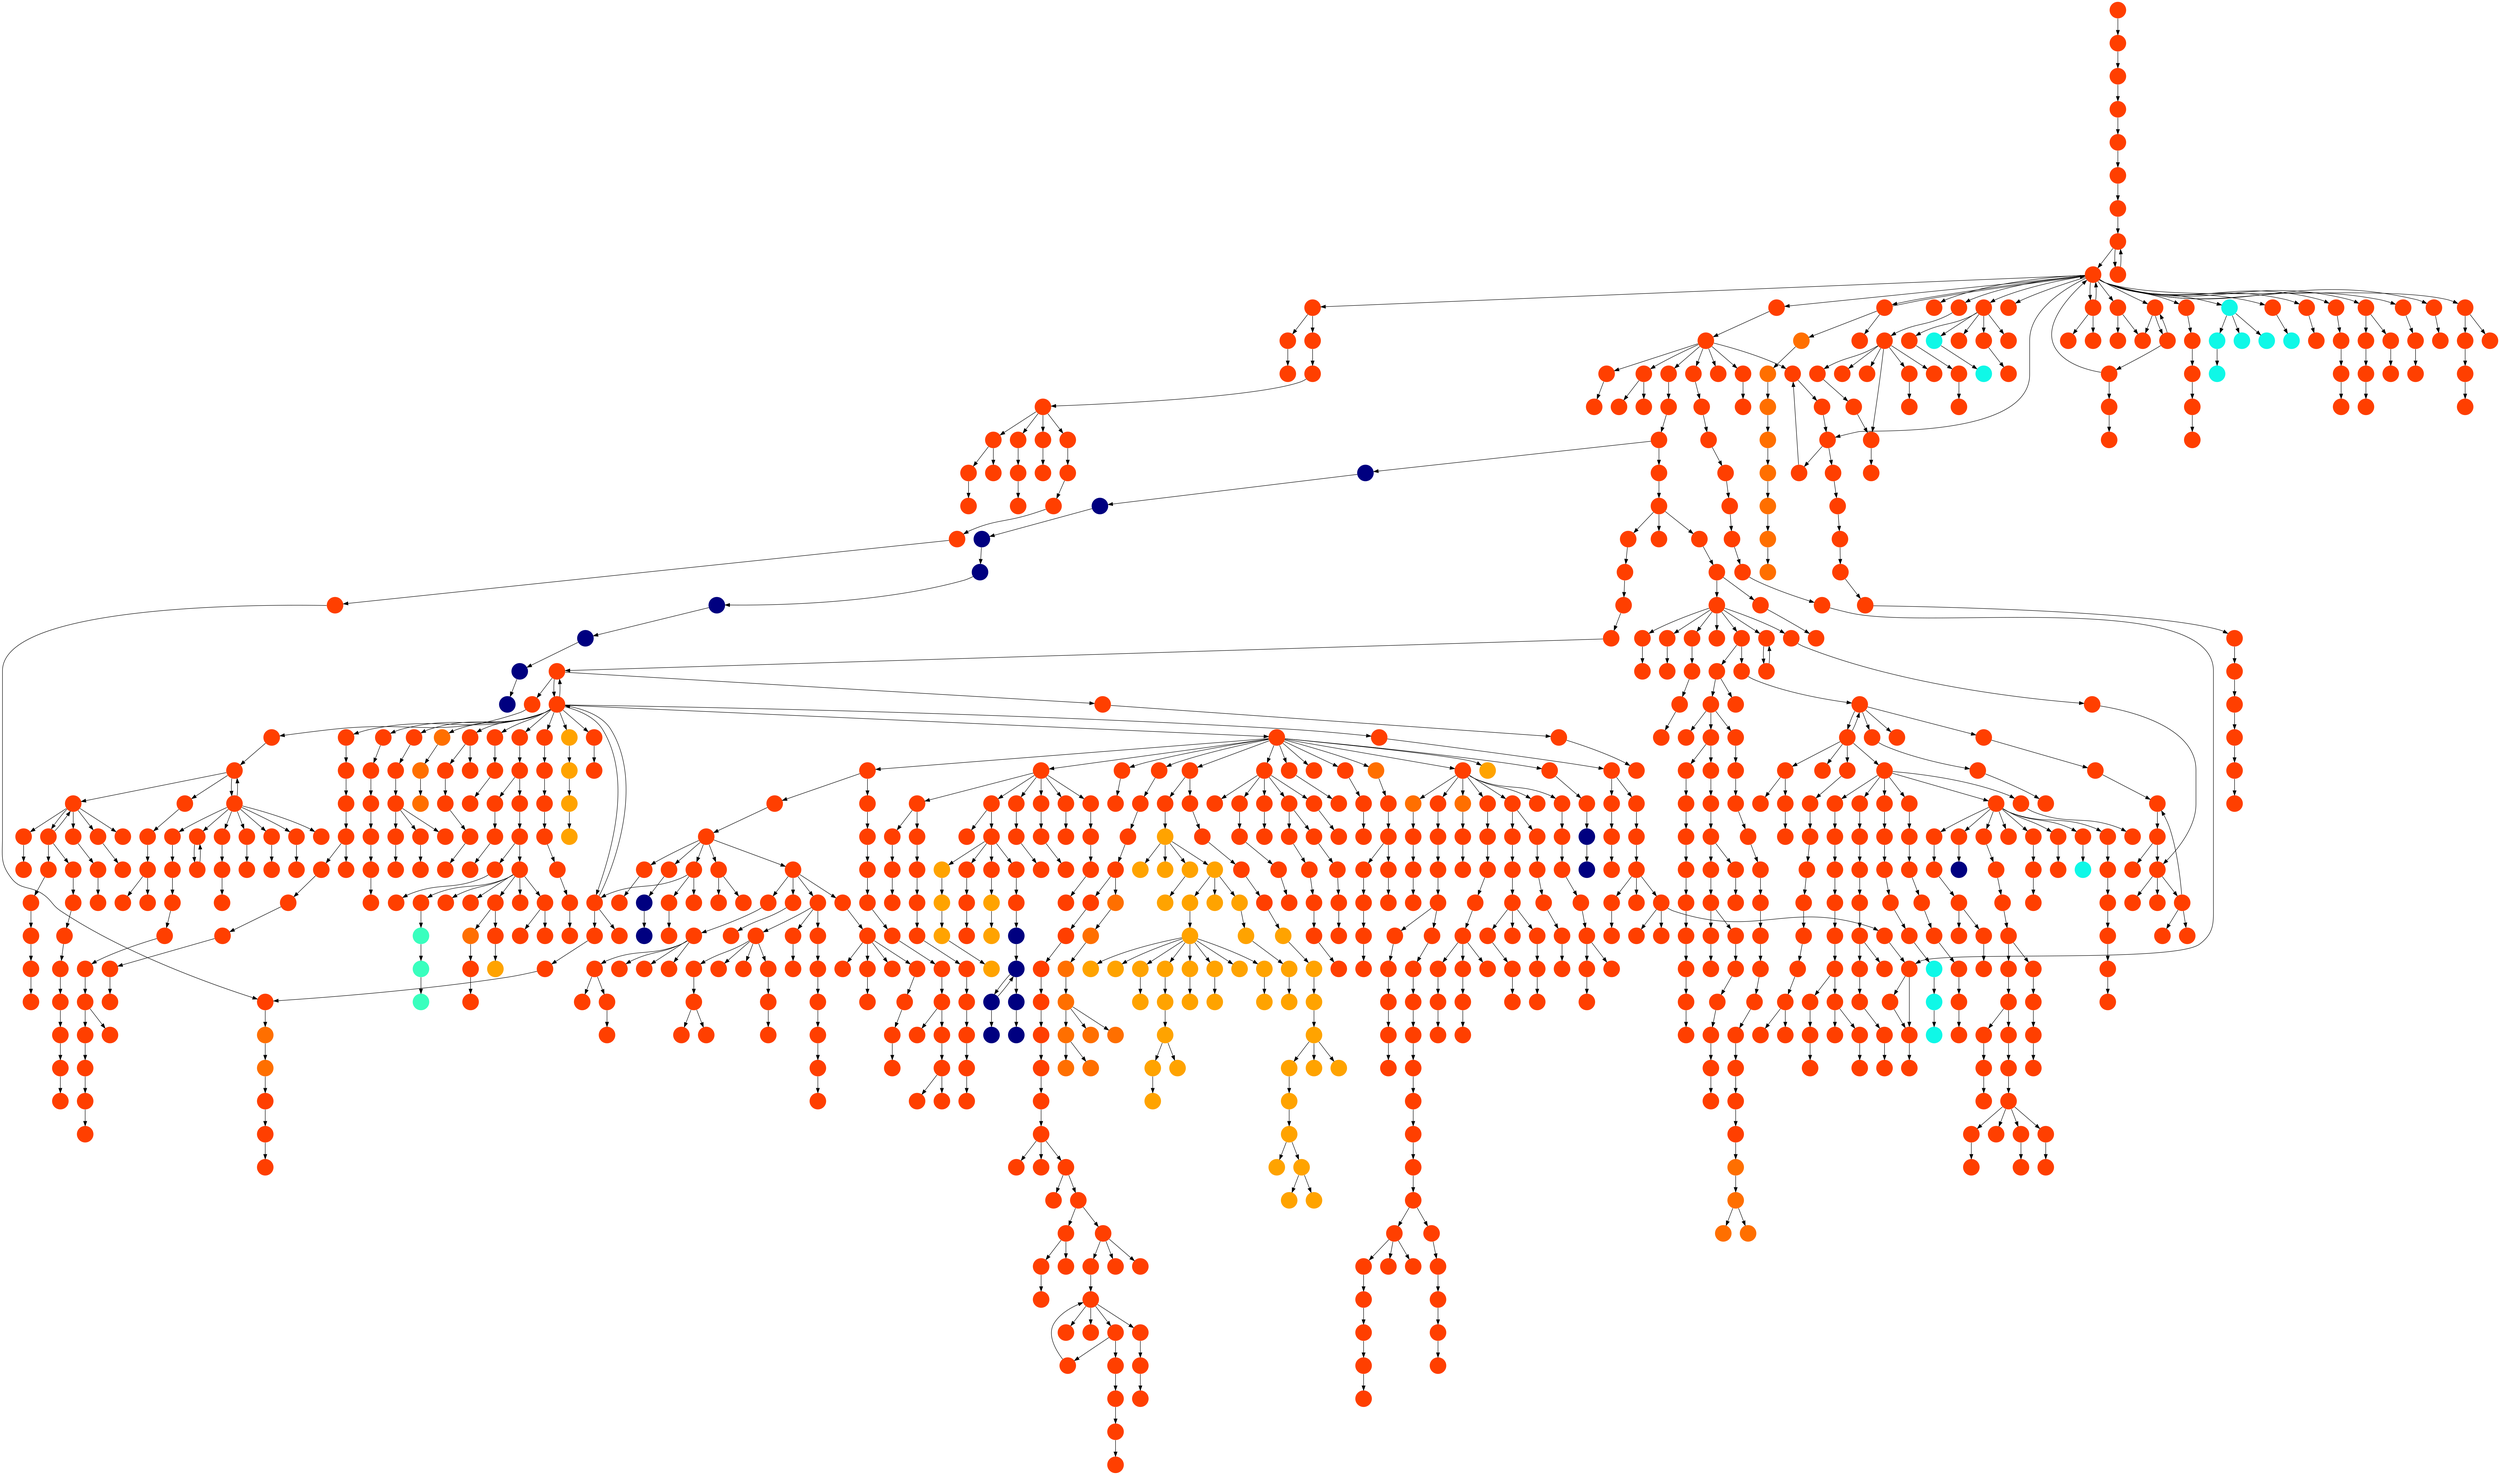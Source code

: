 digraph{
0 [tooltip = "T", penwidth = 0, style = filled, fillcolor = "#ff3f00", shape = circle, label = ""]
1 [tooltip = "T", penwidth = 0, style = filled, fillcolor = "#ff3f00", shape = circle, label = ""]
2 [tooltip = "T", penwidth = 0, style = filled, fillcolor = "#ff3f00", shape = circle, label = ""]
3 [tooltip = "T", penwidth = 0, style = filled, fillcolor = "#ff3f00", shape = circle, label = ""]
4 [tooltip = "T", penwidth = 0, style = filled, fillcolor = "#ff3f00", shape = circle, label = ""]
5 [tooltip = "T", penwidth = 0, style = filled, fillcolor = "#ff3f00", shape = circle, label = ""]
6 [tooltip = "T", penwidth = 0, style = filled, fillcolor = "#ff3f00", shape = circle, label = ""]
7 [tooltip = "T", penwidth = 0, style = filled, fillcolor = "#ff3f00", shape = circle, label = ""]
8 [tooltip = "T", penwidth = 0, style = filled, fillcolor = "#ff3f00", shape = circle, label = ""]
9 [tooltip = "T", penwidth = 0, style = filled, fillcolor = "#ff3f00", shape = circle, label = ""]
10 [tooltip = "T", penwidth = 0, style = filled, fillcolor = "#ff3f00", shape = circle, label = ""]
11 [tooltip = "T", penwidth = 0, style = filled, fillcolor = "#ff3f00", shape = circle, label = ""]
12 [tooltip = "T", penwidth = 0, style = filled, fillcolor = "#ff3f00", shape = circle, label = ""]
13 [tooltip = "T", penwidth = 0, style = filled, fillcolor = "#ff3f00", shape = circle, label = ""]
14 [tooltip = "T", penwidth = 0, style = filled, fillcolor = "#ff3f00", shape = circle, label = ""]
15 [tooltip = "T", penwidth = 0, style = filled, fillcolor = "#ff3f00", shape = circle, label = ""]
16 [tooltip = "T", penwidth = 0, style = filled, fillcolor = "#ff3f00", shape = circle, label = ""]
17 [tooltip = "T", penwidth = 0, style = filled, fillcolor = "#ff3f00", shape = circle, label = ""]
18 [tooltip = "T", penwidth = 0, style = filled, fillcolor = "#ff3f00", shape = circle, label = ""]
19 [tooltip = "T", penwidth = 0, style = filled, fillcolor = "#ff3f00", shape = circle, label = ""]
20 [tooltip = "T", penwidth = 0, style = filled, fillcolor = "#ff3f00", shape = circle, label = ""]
21 [tooltip = "I", penwidth = 0, style = filled, fillcolor = "#0ff8e7", shape = circle, label = ""]
22 [tooltip = "T", penwidth = 0, style = filled, fillcolor = "#ff3f00", shape = circle, label = ""]
23 [tooltip = "T", penwidth = 0, style = filled, fillcolor = "#ff3f00", shape = circle, label = ""]
24 [tooltip = "I", penwidth = 0, style = filled, fillcolor = "#0ff8e7", shape = circle, label = ""]
25 [tooltip = "T", penwidth = 0, style = filled, fillcolor = "#ff3f00", shape = circle, label = ""]
26 [tooltip = "T", penwidth = 0, style = filled, fillcolor = "#ff3f00", shape = circle, label = ""]
27 [tooltip = "I", penwidth = 0, style = filled, fillcolor = "#0ff8e7", shape = circle, label = ""]
28 [tooltip = "T", penwidth = 0, style = filled, fillcolor = "#ff3f00", shape = circle, label = ""]
29 [tooltip = "T", penwidth = 0, style = filled, fillcolor = "#ff3f00", shape = circle, label = ""]
30 [tooltip = "T", penwidth = 0, style = filled, fillcolor = "#ff3f00", shape = circle, label = ""]
31 [tooltip = "I", penwidth = 0, style = filled, fillcolor = "#0ff8e7", shape = circle, label = ""]
32 [tooltip = "T", penwidth = 0, style = filled, fillcolor = "#ff3f00", shape = circle, label = ""]
33 [tooltip = "T", penwidth = 0, style = filled, fillcolor = "#ff3f00", shape = circle, label = ""]
34 [tooltip = "T", penwidth = 0, style = filled, fillcolor = "#ff3f00", shape = circle, label = ""]
35 [tooltip = "T", penwidth = 0, style = filled, fillcolor = "#ff3f00", shape = circle, label = ""]
36 [tooltip = "T", penwidth = 0, style = filled, fillcolor = "#ff3f00", shape = circle, label = ""]
37 [tooltip = "T", penwidth = 0, style = filled, fillcolor = "#ff3f00", shape = circle, label = ""]
38 [tooltip = "T", penwidth = 0, style = filled, fillcolor = "#ff3f00", shape = circle, label = ""]
39 [tooltip = "T", penwidth = 0, style = filled, fillcolor = "#ff3f00", shape = circle, label = ""]
40 [tooltip = "T", penwidth = 0, style = filled, fillcolor = "#ff3f00", shape = circle, label = ""]
41 [tooltip = "T", penwidth = 0, style = filled, fillcolor = "#ff3f00", shape = circle, label = ""]
42 [tooltip = "I", penwidth = 0, style = filled, fillcolor = "#0ff8e7", shape = circle, label = ""]
43 [tooltip = "T", penwidth = 0, style = filled, fillcolor = "#ff3f00", shape = circle, label = ""]
44 [tooltip = "T", penwidth = 0, style = filled, fillcolor = "#ff3f00", shape = circle, label = ""]
45 [tooltip = "T", penwidth = 0, style = filled, fillcolor = "#ff3f00", shape = circle, label = ""]
46 [tooltip = "T", penwidth = 0, style = filled, fillcolor = "#ff3f00", shape = circle, label = ""]
47 [tooltip = "T", penwidth = 0, style = filled, fillcolor = "#ff3f00", shape = circle, label = ""]
48 [tooltip = "T", penwidth = 0, style = filled, fillcolor = "#ff3f00", shape = circle, label = ""]
49 [tooltip = "T", penwidth = 0, style = filled, fillcolor = "#ff3f00", shape = circle, label = ""]
50 [tooltip = "T", penwidth = 0, style = filled, fillcolor = "#ff3f00", shape = circle, label = ""]
51 [tooltip = "T", penwidth = 0, style = filled, fillcolor = "#ff3f00", shape = circle, label = ""]
52 [tooltip = "T", penwidth = 0, style = filled, fillcolor = "#ff3f00", shape = circle, label = ""]
53 [tooltip = "A", penwidth = 0, style = filled, fillcolor = "#000080", shape = circle, label = ""]
54 [tooltip = "T", penwidth = 0, style = filled, fillcolor = "#ff3f00", shape = circle, label = ""]
55 [tooltip = "T", penwidth = 0, style = filled, fillcolor = "#ff3f00", shape = circle, label = ""]
56 [tooltip = "T", penwidth = 0, style = filled, fillcolor = "#ff3f00", shape = circle, label = ""]
57 [tooltip = "T", penwidth = 0, style = filled, fillcolor = "#ff3f00", shape = circle, label = ""]
58 [tooltip = "T", penwidth = 0, style = filled, fillcolor = "#ff3f00", shape = circle, label = ""]
59 [tooltip = "T", penwidth = 0, style = filled, fillcolor = "#ff3f00", shape = circle, label = ""]
60 [tooltip = "S", penwidth = 0, style = filled, fillcolor = "#ff6f00", shape = circle, label = ""]
61 [tooltip = "I", penwidth = 0, style = filled, fillcolor = "#0ff8e7", shape = circle, label = ""]
62 [tooltip = "T", penwidth = 0, style = filled, fillcolor = "#ff3f00", shape = circle, label = ""]
63 [tooltip = "T", penwidth = 0, style = filled, fillcolor = "#ff3f00", shape = circle, label = ""]
64 [tooltip = "A", penwidth = 0, style = filled, fillcolor = "#000080", shape = circle, label = ""]
65 [tooltip = "T", penwidth = 0, style = filled, fillcolor = "#ff3f00", shape = circle, label = ""]
66 [tooltip = "T", penwidth = 0, style = filled, fillcolor = "#ff3f00", shape = circle, label = ""]
67 [tooltip = "R", penwidth = 0, style = filled, fillcolor = "#ffa300", shape = circle, label = ""]
68 [tooltip = "T", penwidth = 0, style = filled, fillcolor = "#ff3f00", shape = circle, label = ""]
69 [tooltip = "T", penwidth = 0, style = filled, fillcolor = "#ff3f00", shape = circle, label = ""]
70 [tooltip = "T", penwidth = 0, style = filled, fillcolor = "#ff3f00", shape = circle, label = ""]
71 [tooltip = "T", penwidth = 0, style = filled, fillcolor = "#ff3f00", shape = circle, label = ""]
72 [tooltip = "T", penwidth = 0, style = filled, fillcolor = "#ff3f00", shape = circle, label = ""]
73 [tooltip = "T", penwidth = 0, style = filled, fillcolor = "#ff3f00", shape = circle, label = ""]
74 [tooltip = "T", penwidth = 0, style = filled, fillcolor = "#ff3f00", shape = circle, label = ""]
75 [tooltip = "T", penwidth = 0, style = filled, fillcolor = "#ff3f00", shape = circle, label = ""]
76 [tooltip = "T", penwidth = 0, style = filled, fillcolor = "#ff3f00", shape = circle, label = ""]
77 [tooltip = "T", penwidth = 0, style = filled, fillcolor = "#ff3f00", shape = circle, label = ""]
78 [tooltip = "T", penwidth = 0, style = filled, fillcolor = "#ff3f00", shape = circle, label = ""]
79 [tooltip = "T", penwidth = 0, style = filled, fillcolor = "#ff3f00", shape = circle, label = ""]
80 [tooltip = "T", penwidth = 0, style = filled, fillcolor = "#ff3f00", shape = circle, label = ""]
81 [tooltip = "T", penwidth = 0, style = filled, fillcolor = "#ff3f00", shape = circle, label = ""]
82 [tooltip = "T", penwidth = 0, style = filled, fillcolor = "#ff3f00", shape = circle, label = ""]
83 [tooltip = "I", penwidth = 0, style = filled, fillcolor = "#0ff8e7", shape = circle, label = ""]
84 [tooltip = "T", penwidth = 0, style = filled, fillcolor = "#ff3f00", shape = circle, label = ""]
85 [tooltip = "T", penwidth = 0, style = filled, fillcolor = "#ff3f00", shape = circle, label = ""]
86 [tooltip = "T", penwidth = 0, style = filled, fillcolor = "#ff3f00", shape = circle, label = ""]
87 [tooltip = "T", penwidth = 0, style = filled, fillcolor = "#ff3f00", shape = circle, label = ""]
88 [tooltip = "T", penwidth = 0, style = filled, fillcolor = "#ff3f00", shape = circle, label = ""]
89 [tooltip = "T", penwidth = 0, style = filled, fillcolor = "#ff3f00", shape = circle, label = ""]
90 [tooltip = "T", penwidth = 0, style = filled, fillcolor = "#ff3f00", shape = circle, label = ""]
91 [tooltip = "T", penwidth = 0, style = filled, fillcolor = "#ff3f00", shape = circle, label = ""]
92 [tooltip = "T", penwidth = 0, style = filled, fillcolor = "#ff3f00", shape = circle, label = ""]
93 [tooltip = "R", penwidth = 0, style = filled, fillcolor = "#ffa300", shape = circle, label = ""]
94 [tooltip = "T", penwidth = 0, style = filled, fillcolor = "#ff3f00", shape = circle, label = ""]
95 [tooltip = "T", penwidth = 0, style = filled, fillcolor = "#ff3f00", shape = circle, label = ""]
96 [tooltip = "T", penwidth = 0, style = filled, fillcolor = "#ff3f00", shape = circle, label = ""]
97 [tooltip = "T", penwidth = 0, style = filled, fillcolor = "#ff3f00", shape = circle, label = ""]
98 [tooltip = "S", penwidth = 0, style = filled, fillcolor = "#ff6f00", shape = circle, label = ""]
99 [tooltip = "T", penwidth = 0, style = filled, fillcolor = "#ff3f00", shape = circle, label = ""]
100 [tooltip = "T", penwidth = 0, style = filled, fillcolor = "#ff3f00", shape = circle, label = ""]
101 [tooltip = "T", penwidth = 0, style = filled, fillcolor = "#ff3f00", shape = circle, label = ""]
102 [tooltip = "T", penwidth = 0, style = filled, fillcolor = "#ff3f00", shape = circle, label = ""]
103 [tooltip = "T", penwidth = 0, style = filled, fillcolor = "#ff3f00", shape = circle, label = ""]
104 [tooltip = "T", penwidth = 0, style = filled, fillcolor = "#ff3f00", shape = circle, label = ""]
105 [tooltip = "T", penwidth = 0, style = filled, fillcolor = "#ff3f00", shape = circle, label = ""]
106 [tooltip = "T", penwidth = 0, style = filled, fillcolor = "#ff3f00", shape = circle, label = ""]
107 [tooltip = "A", penwidth = 0, style = filled, fillcolor = "#000080", shape = circle, label = ""]
108 [tooltip = "T", penwidth = 0, style = filled, fillcolor = "#ff3f00", shape = circle, label = ""]
109 [tooltip = "T", penwidth = 0, style = filled, fillcolor = "#ff3f00", shape = circle, label = ""]
110 [tooltip = "T", penwidth = 0, style = filled, fillcolor = "#ff3f00", shape = circle, label = ""]
111 [tooltip = "T", penwidth = 0, style = filled, fillcolor = "#ff3f00", shape = circle, label = ""]
112 [tooltip = "T", penwidth = 0, style = filled, fillcolor = "#ff3f00", shape = circle, label = ""]
113 [tooltip = "T", penwidth = 0, style = filled, fillcolor = "#ff3f00", shape = circle, label = ""]
114 [tooltip = "T", penwidth = 0, style = filled, fillcolor = "#ff3f00", shape = circle, label = ""]
115 [tooltip = "T", penwidth = 0, style = filled, fillcolor = "#ff3f00", shape = circle, label = ""]
116 [tooltip = "T", penwidth = 0, style = filled, fillcolor = "#ff3f00", shape = circle, label = ""]
117 [tooltip = "T", penwidth = 0, style = filled, fillcolor = "#ff3f00", shape = circle, label = ""]
118 [tooltip = "T", penwidth = 0, style = filled, fillcolor = "#ff3f00", shape = circle, label = ""]
119 [tooltip = "T", penwidth = 0, style = filled, fillcolor = "#ff3f00", shape = circle, label = ""]
120 [tooltip = "T", penwidth = 0, style = filled, fillcolor = "#ff3f00", shape = circle, label = ""]
121 [tooltip = "T", penwidth = 0, style = filled, fillcolor = "#ff3f00", shape = circle, label = ""]
122 [tooltip = "S", penwidth = 0, style = filled, fillcolor = "#ff6f00", shape = circle, label = ""]
123 [tooltip = "S", penwidth = 0, style = filled, fillcolor = "#ff6f00", shape = circle, label = ""]
124 [tooltip = "T", penwidth = 0, style = filled, fillcolor = "#ff3f00", shape = circle, label = ""]
125 [tooltip = "T", penwidth = 0, style = filled, fillcolor = "#ff3f00", shape = circle, label = ""]
126 [tooltip = "T", penwidth = 0, style = filled, fillcolor = "#ff3f00", shape = circle, label = ""]
127 [tooltip = "R", penwidth = 0, style = filled, fillcolor = "#ffa300", shape = circle, label = ""]
128 [tooltip = "T", penwidth = 0, style = filled, fillcolor = "#ff3f00", shape = circle, label = ""]
129 [tooltip = "I", penwidth = 0, style = filled, fillcolor = "#0ff8e7", shape = circle, label = ""]
130 [tooltip = "T", penwidth = 0, style = filled, fillcolor = "#ff3f00", shape = circle, label = ""]
131 [tooltip = "T", penwidth = 0, style = filled, fillcolor = "#ff3f00", shape = circle, label = ""]
132 [tooltip = "T", penwidth = 0, style = filled, fillcolor = "#ff3f00", shape = circle, label = ""]
133 [tooltip = "T", penwidth = 0, style = filled, fillcolor = "#ff3f00", shape = circle, label = ""]
134 [tooltip = "T", penwidth = 0, style = filled, fillcolor = "#ff3f00", shape = circle, label = ""]
135 [tooltip = "T", penwidth = 0, style = filled, fillcolor = "#ff3f00", shape = circle, label = ""]
136 [tooltip = "T", penwidth = 0, style = filled, fillcolor = "#ff3f00", shape = circle, label = ""]
137 [tooltip = "T", penwidth = 0, style = filled, fillcolor = "#ff3f00", shape = circle, label = ""]
138 [tooltip = "A", penwidth = 0, style = filled, fillcolor = "#000080", shape = circle, label = ""]
139 [tooltip = "S", penwidth = 0, style = filled, fillcolor = "#ff6f00", shape = circle, label = ""]
140 [tooltip = "T", penwidth = 0, style = filled, fillcolor = "#ff3f00", shape = circle, label = ""]
141 [tooltip = "T", penwidth = 0, style = filled, fillcolor = "#ff3f00", shape = circle, label = ""]
142 [tooltip = "T", penwidth = 0, style = filled, fillcolor = "#ff3f00", shape = circle, label = ""]
143 [tooltip = "T", penwidth = 0, style = filled, fillcolor = "#ff3f00", shape = circle, label = ""]
144 [tooltip = "T", penwidth = 0, style = filled, fillcolor = "#ff3f00", shape = circle, label = ""]
145 [tooltip = "T", penwidth = 0, style = filled, fillcolor = "#ff3f00", shape = circle, label = ""]
146 [tooltip = "T", penwidth = 0, style = filled, fillcolor = "#ff3f00", shape = circle, label = ""]
147 [tooltip = "T", penwidth = 0, style = filled, fillcolor = "#ff3f00", shape = circle, label = ""]
148 [tooltip = "S", penwidth = 0, style = filled, fillcolor = "#ff6f00", shape = circle, label = ""]
149 [tooltip = "S", penwidth = 0, style = filled, fillcolor = "#ff6f00", shape = circle, label = ""]
150 [tooltip = "T", penwidth = 0, style = filled, fillcolor = "#ff3f00", shape = circle, label = ""]
151 [tooltip = "T", penwidth = 0, style = filled, fillcolor = "#ff3f00", shape = circle, label = ""]
152 [tooltip = "T", penwidth = 0, style = filled, fillcolor = "#ff3f00", shape = circle, label = ""]
153 [tooltip = "T", penwidth = 0, style = filled, fillcolor = "#ff3f00", shape = circle, label = ""]
154 [tooltip = "T", penwidth = 0, style = filled, fillcolor = "#ff3f00", shape = circle, label = ""]
155 [tooltip = "T", penwidth = 0, style = filled, fillcolor = "#ff3f00", shape = circle, label = ""]
156 [tooltip = "T", penwidth = 0, style = filled, fillcolor = "#ff3f00", shape = circle, label = ""]
157 [tooltip = "S", penwidth = 0, style = filled, fillcolor = "#ff6f00", shape = circle, label = ""]
158 [tooltip = "R", penwidth = 0, style = filled, fillcolor = "#ffa300", shape = circle, label = ""]
159 [tooltip = "A", penwidth = 0, style = filled, fillcolor = "#000080", shape = circle, label = ""]
160 [tooltip = "T", penwidth = 0, style = filled, fillcolor = "#ff3f00", shape = circle, label = ""]
161 [tooltip = "T", penwidth = 0, style = filled, fillcolor = "#ff3f00", shape = circle, label = ""]
162 [tooltip = "T", penwidth = 0, style = filled, fillcolor = "#ff3f00", shape = circle, label = ""]
163 [tooltip = "T", penwidth = 0, style = filled, fillcolor = "#ff3f00", shape = circle, label = ""]
164 [tooltip = "T", penwidth = 0, style = filled, fillcolor = "#ff3f00", shape = circle, label = ""]
165 [tooltip = "T", penwidth = 0, style = filled, fillcolor = "#ff3f00", shape = circle, label = ""]
166 [tooltip = "T", penwidth = 0, style = filled, fillcolor = "#ff3f00", shape = circle, label = ""]
167 [tooltip = "T", penwidth = 0, style = filled, fillcolor = "#ff3f00", shape = circle, label = ""]
168 [tooltip = "T", penwidth = 0, style = filled, fillcolor = "#ff3f00", shape = circle, label = ""]
169 [tooltip = "T", penwidth = 0, style = filled, fillcolor = "#ff3f00", shape = circle, label = ""]
170 [tooltip = "T", penwidth = 0, style = filled, fillcolor = "#ff3f00", shape = circle, label = ""]
171 [tooltip = "T", penwidth = 0, style = filled, fillcolor = "#ff3f00", shape = circle, label = ""]
172 [tooltip = "T", penwidth = 0, style = filled, fillcolor = "#ff3f00", shape = circle, label = ""]
173 [tooltip = "T", penwidth = 0, style = filled, fillcolor = "#ff3f00", shape = circle, label = ""]
174 [tooltip = "T", penwidth = 0, style = filled, fillcolor = "#ff3f00", shape = circle, label = ""]
175 [tooltip = "T", penwidth = 0, style = filled, fillcolor = "#ff3f00", shape = circle, label = ""]
176 [tooltip = "T", penwidth = 0, style = filled, fillcolor = "#ff3f00", shape = circle, label = ""]
177 [tooltip = "T", penwidth = 0, style = filled, fillcolor = "#ff3f00", shape = circle, label = ""]
178 [tooltip = "T", penwidth = 0, style = filled, fillcolor = "#ff3f00", shape = circle, label = ""]
179 [tooltip = "R", penwidth = 0, style = filled, fillcolor = "#ffa300", shape = circle, label = ""]
180 [tooltip = "T", penwidth = 0, style = filled, fillcolor = "#ff3f00", shape = circle, label = ""]
181 [tooltip = "T", penwidth = 0, style = filled, fillcolor = "#ff3f00", shape = circle, label = ""]
182 [tooltip = "T", penwidth = 0, style = filled, fillcolor = "#ff3f00", shape = circle, label = ""]
183 [tooltip = "T", penwidth = 0, style = filled, fillcolor = "#ff3f00", shape = circle, label = ""]
184 [tooltip = "T", penwidth = 0, style = filled, fillcolor = "#ff3f00", shape = circle, label = ""]
185 [tooltip = "T", penwidth = 0, style = filled, fillcolor = "#ff3f00", shape = circle, label = ""]
186 [tooltip = "T", penwidth = 0, style = filled, fillcolor = "#ff3f00", shape = circle, label = ""]
187 [tooltip = "T", penwidth = 0, style = filled, fillcolor = "#ff3f00", shape = circle, label = ""]
188 [tooltip = "T", penwidth = 0, style = filled, fillcolor = "#ff3f00", shape = circle, label = ""]
189 [tooltip = "T", penwidth = 0, style = filled, fillcolor = "#ff3f00", shape = circle, label = ""]
190 [tooltip = "T", penwidth = 0, style = filled, fillcolor = "#ff3f00", shape = circle, label = ""]
191 [tooltip = "T", penwidth = 0, style = filled, fillcolor = "#ff3f00", shape = circle, label = ""]
192 [tooltip = "T", penwidth = 0, style = filled, fillcolor = "#ff3f00", shape = circle, label = ""]
193 [tooltip = "T", penwidth = 0, style = filled, fillcolor = "#ff3f00", shape = circle, label = ""]
194 [tooltip = "T", penwidth = 0, style = filled, fillcolor = "#ff3f00", shape = circle, label = ""]
195 [tooltip = "T", penwidth = 0, style = filled, fillcolor = "#ff3f00", shape = circle, label = ""]
196 [tooltip = "T", penwidth = 0, style = filled, fillcolor = "#ff3f00", shape = circle, label = ""]
197 [tooltip = "T", penwidth = 0, style = filled, fillcolor = "#ff3f00", shape = circle, label = ""]
198 [tooltip = "T", penwidth = 0, style = filled, fillcolor = "#ff3f00", shape = circle, label = ""]
199 [tooltip = "T", penwidth = 0, style = filled, fillcolor = "#ff3f00", shape = circle, label = ""]
200 [tooltip = "T", penwidth = 0, style = filled, fillcolor = "#ff3f00", shape = circle, label = ""]
201 [tooltip = "T", penwidth = 0, style = filled, fillcolor = "#ff3f00", shape = circle, label = ""]
202 [tooltip = "T", penwidth = 0, style = filled, fillcolor = "#ff3f00", shape = circle, label = ""]
203 [tooltip = "T", penwidth = 0, style = filled, fillcolor = "#ff3f00", shape = circle, label = ""]
204 [tooltip = "T", penwidth = 0, style = filled, fillcolor = "#ff3f00", shape = circle, label = ""]
205 [tooltip = "T", penwidth = 0, style = filled, fillcolor = "#ff3f00", shape = circle, label = ""]
206 [tooltip = "T", penwidth = 0, style = filled, fillcolor = "#ff3f00", shape = circle, label = ""]
207 [tooltip = "T", penwidth = 0, style = filled, fillcolor = "#ff3f00", shape = circle, label = ""]
208 [tooltip = "T", penwidth = 0, style = filled, fillcolor = "#ff3f00", shape = circle, label = ""]
209 [tooltip = "T", penwidth = 0, style = filled, fillcolor = "#ff3f00", shape = circle, label = ""]
210 [tooltip = "T", penwidth = 0, style = filled, fillcolor = "#ff3f00", shape = circle, label = ""]
211 [tooltip = "T", penwidth = 0, style = filled, fillcolor = "#ff3f00", shape = circle, label = ""]
212 [tooltip = "T", penwidth = 0, style = filled, fillcolor = "#ff3f00", shape = circle, label = ""]
213 [tooltip = "T", penwidth = 0, style = filled, fillcolor = "#ff3f00", shape = circle, label = ""]
214 [tooltip = "T", penwidth = 0, style = filled, fillcolor = "#ff3f00", shape = circle, label = ""]
215 [tooltip = "T", penwidth = 0, style = filled, fillcolor = "#ff3f00", shape = circle, label = ""]
216 [tooltip = "T", penwidth = 0, style = filled, fillcolor = "#ff3f00", shape = circle, label = ""]
217 [tooltip = "T", penwidth = 0, style = filled, fillcolor = "#ff3f00", shape = circle, label = ""]
218 [tooltip = "T", penwidth = 0, style = filled, fillcolor = "#ff3f00", shape = circle, label = ""]
219 [tooltip = "T", penwidth = 0, style = filled, fillcolor = "#ff3f00", shape = circle, label = ""]
220 [tooltip = "T", penwidth = 0, style = filled, fillcolor = "#ff3f00", shape = circle, label = ""]
221 [tooltip = "T", penwidth = 0, style = filled, fillcolor = "#ff3f00", shape = circle, label = ""]
222 [tooltip = "T", penwidth = 0, style = filled, fillcolor = "#ff3f00", shape = circle, label = ""]
223 [tooltip = "T", penwidth = 0, style = filled, fillcolor = "#ff3f00", shape = circle, label = ""]
224 [tooltip = "T", penwidth = 0, style = filled, fillcolor = "#ff3f00", shape = circle, label = ""]
225 [tooltip = "T", penwidth = 0, style = filled, fillcolor = "#ff3f00", shape = circle, label = ""]
226 [tooltip = "T", penwidth = 0, style = filled, fillcolor = "#ff3f00", shape = circle, label = ""]
227 [tooltip = "T", penwidth = 0, style = filled, fillcolor = "#ff3f00", shape = circle, label = ""]
228 [tooltip = "T", penwidth = 0, style = filled, fillcolor = "#ff3f00", shape = circle, label = ""]
229 [tooltip = "T", penwidth = 0, style = filled, fillcolor = "#ff3f00", shape = circle, label = ""]
230 [tooltip = "T", penwidth = 0, style = filled, fillcolor = "#ff3f00", shape = circle, label = ""]
231 [tooltip = "T", penwidth = 0, style = filled, fillcolor = "#ff3f00", shape = circle, label = ""]
232 [tooltip = "T", penwidth = 0, style = filled, fillcolor = "#ff3f00", shape = circle, label = ""]
233 [tooltip = "T", penwidth = 0, style = filled, fillcolor = "#ff3f00", shape = circle, label = ""]
234 [tooltip = "T", penwidth = 0, style = filled, fillcolor = "#ff3f00", shape = circle, label = ""]
235 [tooltip = "T", penwidth = 0, style = filled, fillcolor = "#ff3f00", shape = circle, label = ""]
236 [tooltip = "S", penwidth = 0, style = filled, fillcolor = "#ff6f00", shape = circle, label = ""]
237 [tooltip = "T", penwidth = 0, style = filled, fillcolor = "#ff3f00", shape = circle, label = ""]
238 [tooltip = "T", penwidth = 0, style = filled, fillcolor = "#ff3f00", shape = circle, label = ""]
239 [tooltip = "T", penwidth = 0, style = filled, fillcolor = "#ff3f00", shape = circle, label = ""]
240 [tooltip = "T", penwidth = 0, style = filled, fillcolor = "#ff3f00", shape = circle, label = ""]
241 [tooltip = "T", penwidth = 0, style = filled, fillcolor = "#ff3f00", shape = circle, label = ""]
242 [tooltip = "T", penwidth = 0, style = filled, fillcolor = "#ff3f00", shape = circle, label = ""]
243 [tooltip = "T", penwidth = 0, style = filled, fillcolor = "#ff3f00", shape = circle, label = ""]
244 [tooltip = "T", penwidth = 0, style = filled, fillcolor = "#ff3f00", shape = circle, label = ""]
245 [tooltip = "S", penwidth = 0, style = filled, fillcolor = "#ff6f00", shape = circle, label = ""]
246 [tooltip = "T", penwidth = 0, style = filled, fillcolor = "#ff3f00", shape = circle, label = ""]
247 [tooltip = "T", penwidth = 0, style = filled, fillcolor = "#ff3f00", shape = circle, label = ""]
248 [tooltip = "T", penwidth = 0, style = filled, fillcolor = "#ff3f00", shape = circle, label = ""]
249 [tooltip = "T", penwidth = 0, style = filled, fillcolor = "#ff3f00", shape = circle, label = ""]
250 [tooltip = "T", penwidth = 0, style = filled, fillcolor = "#ff3f00", shape = circle, label = ""]
251 [tooltip = "T", penwidth = 0, style = filled, fillcolor = "#ff3f00", shape = circle, label = ""]
252 [tooltip = "T", penwidth = 0, style = filled, fillcolor = "#ff3f00", shape = circle, label = ""]
253 [tooltip = "T", penwidth = 0, style = filled, fillcolor = "#ff3f00", shape = circle, label = ""]
254 [tooltip = "T", penwidth = 0, style = filled, fillcolor = "#ff3f00", shape = circle, label = ""]
255 [tooltip = "T", penwidth = 0, style = filled, fillcolor = "#ff3f00", shape = circle, label = ""]
256 [tooltip = "T", penwidth = 0, style = filled, fillcolor = "#ff3f00", shape = circle, label = ""]
257 [tooltip = "T", penwidth = 0, style = filled, fillcolor = "#ff3f00", shape = circle, label = ""]
258 [tooltip = "T", penwidth = 0, style = filled, fillcolor = "#ff3f00", shape = circle, label = ""]
259 [tooltip = "T", penwidth = 0, style = filled, fillcolor = "#ff3f00", shape = circle, label = ""]
260 [tooltip = "T", penwidth = 0, style = filled, fillcolor = "#ff3f00", shape = circle, label = ""]
261 [tooltip = "T", penwidth = 0, style = filled, fillcolor = "#ff3f00", shape = circle, label = ""]
262 [tooltip = "T", penwidth = 0, style = filled, fillcolor = "#ff3f00", shape = circle, label = ""]
263 [tooltip = "T", penwidth = 0, style = filled, fillcolor = "#ff3f00", shape = circle, label = ""]
264 [tooltip = "T", penwidth = 0, style = filled, fillcolor = "#ff3f00", shape = circle, label = ""]
265 [tooltip = "T", penwidth = 0, style = filled, fillcolor = "#ff3f00", shape = circle, label = ""]
266 [tooltip = "T", penwidth = 0, style = filled, fillcolor = "#ff3f00", shape = circle, label = ""]
267 [tooltip = "T", penwidth = 0, style = filled, fillcolor = "#ff3f00", shape = circle, label = ""]
268 [tooltip = "T", penwidth = 0, style = filled, fillcolor = "#ff3f00", shape = circle, label = ""]
269 [tooltip = "T", penwidth = 0, style = filled, fillcolor = "#ff3f00", shape = circle, label = ""]
270 [tooltip = "T", penwidth = 0, style = filled, fillcolor = "#ff3f00", shape = circle, label = ""]
271 [tooltip = "T", penwidth = 0, style = filled, fillcolor = "#ff3f00", shape = circle, label = ""]
272 [tooltip = "T", penwidth = 0, style = filled, fillcolor = "#ff3f00", shape = circle, label = ""]
273 [tooltip = "T", penwidth = 0, style = filled, fillcolor = "#ff3f00", shape = circle, label = ""]
274 [tooltip = "T", penwidth = 0, style = filled, fillcolor = "#ff3f00", shape = circle, label = ""]
275 [tooltip = "T", penwidth = 0, style = filled, fillcolor = "#ff3f00", shape = circle, label = ""]
276 [tooltip = "T", penwidth = 0, style = filled, fillcolor = "#ff3f00", shape = circle, label = ""]
277 [tooltip = "T", penwidth = 0, style = filled, fillcolor = "#ff3f00", shape = circle, label = ""]
278 [tooltip = "T", penwidth = 0, style = filled, fillcolor = "#ff3f00", shape = circle, label = ""]
279 [tooltip = "T", penwidth = 0, style = filled, fillcolor = "#ff3f00", shape = circle, label = ""]
280 [tooltip = "T", penwidth = 0, style = filled, fillcolor = "#ff3f00", shape = circle, label = ""]
281 [tooltip = "T", penwidth = 0, style = filled, fillcolor = "#ff3f00", shape = circle, label = ""]
282 [tooltip = "T", penwidth = 0, style = filled, fillcolor = "#ff3f00", shape = circle, label = ""]
283 [tooltip = "T", penwidth = 0, style = filled, fillcolor = "#ff3f00", shape = circle, label = ""]
284 [tooltip = "T", penwidth = 0, style = filled, fillcolor = "#ff3f00", shape = circle, label = ""]
285 [tooltip = "T", penwidth = 0, style = filled, fillcolor = "#ff3f00", shape = circle, label = ""]
286 [tooltip = "T", penwidth = 0, style = filled, fillcolor = "#ff3f00", shape = circle, label = ""]
287 [tooltip = "T", penwidth = 0, style = filled, fillcolor = "#ff3f00", shape = circle, label = ""]
288 [tooltip = "T", penwidth = 0, style = filled, fillcolor = "#ff3f00", shape = circle, label = ""]
289 [tooltip = "T", penwidth = 0, style = filled, fillcolor = "#ff3f00", shape = circle, label = ""]
290 [tooltip = "T", penwidth = 0, style = filled, fillcolor = "#ff3f00", shape = circle, label = ""]
291 [tooltip = "T", penwidth = 0, style = filled, fillcolor = "#ff3f00", shape = circle, label = ""]
292 [tooltip = "T", penwidth = 0, style = filled, fillcolor = "#ff3f00", shape = circle, label = ""]
293 [tooltip = "T", penwidth = 0, style = filled, fillcolor = "#ff3f00", shape = circle, label = ""]
294 [tooltip = "T", penwidth = 0, style = filled, fillcolor = "#ff3f00", shape = circle, label = ""]
295 [tooltip = "T", penwidth = 0, style = filled, fillcolor = "#ff3f00", shape = circle, label = ""]
296 [tooltip = "T", penwidth = 0, style = filled, fillcolor = "#ff3f00", shape = circle, label = ""]
297 [tooltip = "A", penwidth = 0, style = filled, fillcolor = "#000080", shape = circle, label = ""]
298 [tooltip = "T", penwidth = 0, style = filled, fillcolor = "#ff3f00", shape = circle, label = ""]
299 [tooltip = "T", penwidth = 0, style = filled, fillcolor = "#ff3f00", shape = circle, label = ""]
300 [tooltip = "T", penwidth = 0, style = filled, fillcolor = "#ff3f00", shape = circle, label = ""]
301 [tooltip = "T", penwidth = 0, style = filled, fillcolor = "#ff3f00", shape = circle, label = ""]
302 [tooltip = "T", penwidth = 0, style = filled, fillcolor = "#ff3f00", shape = circle, label = ""]
303 [tooltip = "S", penwidth = 0, style = filled, fillcolor = "#ff6f00", shape = circle, label = ""]
304 [tooltip = "T", penwidth = 0, style = filled, fillcolor = "#ff3f00", shape = circle, label = ""]
305 [tooltip = "A", penwidth = 0, style = filled, fillcolor = "#000080", shape = circle, label = ""]
306 [tooltip = "T", penwidth = 0, style = filled, fillcolor = "#ff3f00", shape = circle, label = ""]
307 [tooltip = "T", penwidth = 0, style = filled, fillcolor = "#ff3f00", shape = circle, label = ""]
308 [tooltip = "T", penwidth = 0, style = filled, fillcolor = "#ff3f00", shape = circle, label = ""]
309 [tooltip = "T", penwidth = 0, style = filled, fillcolor = "#ff3f00", shape = circle, label = ""]
310 [tooltip = "T", penwidth = 0, style = filled, fillcolor = "#ff3f00", shape = circle, label = ""]
311 [tooltip = "T", penwidth = 0, style = filled, fillcolor = "#ff3f00", shape = circle, label = ""]
312 [tooltip = "T", penwidth = 0, style = filled, fillcolor = "#ff3f00", shape = circle, label = ""]
313 [tooltip = "T", penwidth = 0, style = filled, fillcolor = "#ff3f00", shape = circle, label = ""]
314 [tooltip = "T", penwidth = 0, style = filled, fillcolor = "#ff3f00", shape = circle, label = ""]
315 [tooltip = "T", penwidth = 0, style = filled, fillcolor = "#ff3f00", shape = circle, label = ""]
316 [tooltip = "T", penwidth = 0, style = filled, fillcolor = "#ff3f00", shape = circle, label = ""]
317 [tooltip = "T", penwidth = 0, style = filled, fillcolor = "#ff3f00", shape = circle, label = ""]
318 [tooltip = "T", penwidth = 0, style = filled, fillcolor = "#ff3f00", shape = circle, label = ""]
319 [tooltip = "T", penwidth = 0, style = filled, fillcolor = "#ff3f00", shape = circle, label = ""]
320 [tooltip = "T", penwidth = 0, style = filled, fillcolor = "#ff3f00", shape = circle, label = ""]
321 [tooltip = "R", penwidth = 0, style = filled, fillcolor = "#ffa300", shape = circle, label = ""]
322 [tooltip = "R", penwidth = 0, style = filled, fillcolor = "#ffa300", shape = circle, label = ""]
323 [tooltip = "R", penwidth = 0, style = filled, fillcolor = "#ffa300", shape = circle, label = ""]
324 [tooltip = "R", penwidth = 0, style = filled, fillcolor = "#ffa300", shape = circle, label = ""]
325 [tooltip = "R", penwidth = 0, style = filled, fillcolor = "#ffa300", shape = circle, label = ""]
326 [tooltip = "R", penwidth = 0, style = filled, fillcolor = "#ffa300", shape = circle, label = ""]
327 [tooltip = "R", penwidth = 0, style = filled, fillcolor = "#ffa300", shape = circle, label = ""]
328 [tooltip = "T", penwidth = 0, style = filled, fillcolor = "#ff3f00", shape = circle, label = ""]
329 [tooltip = "R", penwidth = 0, style = filled, fillcolor = "#ffa300", shape = circle, label = ""]
330 [tooltip = "R", penwidth = 0, style = filled, fillcolor = "#ffa300", shape = circle, label = ""]
331 [tooltip = "R", penwidth = 0, style = filled, fillcolor = "#ffa300", shape = circle, label = ""]
332 [tooltip = "R", penwidth = 0, style = filled, fillcolor = "#ffa300", shape = circle, label = ""]
333 [tooltip = "R", penwidth = 0, style = filled, fillcolor = "#ffa300", shape = circle, label = ""]
334 [tooltip = "R", penwidth = 0, style = filled, fillcolor = "#ffa300", shape = circle, label = ""]
335 [tooltip = "R", penwidth = 0, style = filled, fillcolor = "#ffa300", shape = circle, label = ""]
336 [tooltip = "R", penwidth = 0, style = filled, fillcolor = "#ffa300", shape = circle, label = ""]
337 [tooltip = "T", penwidth = 0, style = filled, fillcolor = "#ff3f00", shape = circle, label = ""]
338 [tooltip = "R", penwidth = 0, style = filled, fillcolor = "#ffa300", shape = circle, label = ""]
339 [tooltip = "R", penwidth = 0, style = filled, fillcolor = "#ffa300", shape = circle, label = ""]
340 [tooltip = "R", penwidth = 0, style = filled, fillcolor = "#ffa300", shape = circle, label = ""]
341 [tooltip = "T", penwidth = 0, style = filled, fillcolor = "#ff3f00", shape = circle, label = ""]
342 [tooltip = "T", penwidth = 0, style = filled, fillcolor = "#ff3f00", shape = circle, label = ""]
343 [tooltip = "T", penwidth = 0, style = filled, fillcolor = "#ff3f00", shape = circle, label = ""]
344 [tooltip = "T", penwidth = 0, style = filled, fillcolor = "#ff3f00", shape = circle, label = ""]
345 [tooltip = "T", penwidth = 0, style = filled, fillcolor = "#ff3f00", shape = circle, label = ""]
346 [tooltip = "T", penwidth = 0, style = filled, fillcolor = "#ff3f00", shape = circle, label = ""]
347 [tooltip = "T", penwidth = 0, style = filled, fillcolor = "#ff3f00", shape = circle, label = ""]
348 [tooltip = "T", penwidth = 0, style = filled, fillcolor = "#ff3f00", shape = circle, label = ""]
349 [tooltip = "T", penwidth = 0, style = filled, fillcolor = "#ff3f00", shape = circle, label = ""]
350 [tooltip = "T", penwidth = 0, style = filled, fillcolor = "#ff3f00", shape = circle, label = ""]
351 [tooltip = "T", penwidth = 0, style = filled, fillcolor = "#ff3f00", shape = circle, label = ""]
352 [tooltip = "T", penwidth = 0, style = filled, fillcolor = "#ff3f00", shape = circle, label = ""]
353 [tooltip = "T", penwidth = 0, style = filled, fillcolor = "#ff3f00", shape = circle, label = ""]
354 [tooltip = "S", penwidth = 0, style = filled, fillcolor = "#ff6f00", shape = circle, label = ""]
355 [tooltip = "T", penwidth = 0, style = filled, fillcolor = "#ff3f00", shape = circle, label = ""]
356 [tooltip = "T", penwidth = 0, style = filled, fillcolor = "#ff3f00", shape = circle, label = ""]
357 [tooltip = "T", penwidth = 0, style = filled, fillcolor = "#ff3f00", shape = circle, label = ""]
358 [tooltip = "T", penwidth = 0, style = filled, fillcolor = "#ff3f00", shape = circle, label = ""]
359 [tooltip = "T", penwidth = 0, style = filled, fillcolor = "#ff3f00", shape = circle, label = ""]
360 [tooltip = "T", penwidth = 0, style = filled, fillcolor = "#ff3f00", shape = circle, label = ""]
361 [tooltip = "T", penwidth = 0, style = filled, fillcolor = "#ff3f00", shape = circle, label = ""]
362 [tooltip = "T", penwidth = 0, style = filled, fillcolor = "#ff3f00", shape = circle, label = ""]
363 [tooltip = "T", penwidth = 0, style = filled, fillcolor = "#ff3f00", shape = circle, label = ""]
364 [tooltip = "T", penwidth = 0, style = filled, fillcolor = "#ff3f00", shape = circle, label = ""]
365 [tooltip = "T", penwidth = 0, style = filled, fillcolor = "#ff3f00", shape = circle, label = ""]
366 [tooltip = "T", penwidth = 0, style = filled, fillcolor = "#ff3f00", shape = circle, label = ""]
367 [tooltip = "T", penwidth = 0, style = filled, fillcolor = "#ff3f00", shape = circle, label = ""]
368 [tooltip = "T", penwidth = 0, style = filled, fillcolor = "#ff3f00", shape = circle, label = ""]
369 [tooltip = "T", penwidth = 0, style = filled, fillcolor = "#ff3f00", shape = circle, label = ""]
370 [tooltip = "T", penwidth = 0, style = filled, fillcolor = "#ff3f00", shape = circle, label = ""]
371 [tooltip = "T", penwidth = 0, style = filled, fillcolor = "#ff3f00", shape = circle, label = ""]
372 [tooltip = "T", penwidth = 0, style = filled, fillcolor = "#ff3f00", shape = circle, label = ""]
373 [tooltip = "T", penwidth = 0, style = filled, fillcolor = "#ff3f00", shape = circle, label = ""]
374 [tooltip = "T", penwidth = 0, style = filled, fillcolor = "#ff3f00", shape = circle, label = ""]
375 [tooltip = "T", penwidth = 0, style = filled, fillcolor = "#ff3f00", shape = circle, label = ""]
376 [tooltip = "T", penwidth = 0, style = filled, fillcolor = "#ff3f00", shape = circle, label = ""]
377 [tooltip = "T", penwidth = 0, style = filled, fillcolor = "#ff3f00", shape = circle, label = ""]
378 [tooltip = "T", penwidth = 0, style = filled, fillcolor = "#ff3f00", shape = circle, label = ""]
379 [tooltip = "T", penwidth = 0, style = filled, fillcolor = "#ff3f00", shape = circle, label = ""]
380 [tooltip = "T", penwidth = 0, style = filled, fillcolor = "#ff3f00", shape = circle, label = ""]
381 [tooltip = "R", penwidth = 0, style = filled, fillcolor = "#ffa300", shape = circle, label = ""]
382 [tooltip = "R", penwidth = 0, style = filled, fillcolor = "#ffa300", shape = circle, label = ""]
383 [tooltip = "T", penwidth = 0, style = filled, fillcolor = "#ff3f00", shape = circle, label = ""]
384 [tooltip = "R", penwidth = 0, style = filled, fillcolor = "#ffa300", shape = circle, label = ""]
385 [tooltip = "R", penwidth = 0, style = filled, fillcolor = "#ffa300", shape = circle, label = ""]
386 [tooltip = "T", penwidth = 0, style = filled, fillcolor = "#ff3f00", shape = circle, label = ""]
387 [tooltip = "R", penwidth = 0, style = filled, fillcolor = "#ffa300", shape = circle, label = ""]
388 [tooltip = "T", penwidth = 0, style = filled, fillcolor = "#ff3f00", shape = circle, label = ""]
389 [tooltip = "A", penwidth = 0, style = filled, fillcolor = "#000080", shape = circle, label = ""]
390 [tooltip = "T", penwidth = 0, style = filled, fillcolor = "#ff3f00", shape = circle, label = ""]
391 [tooltip = "T", penwidth = 0, style = filled, fillcolor = "#ff3f00", shape = circle, label = ""]
392 [tooltip = "T", penwidth = 0, style = filled, fillcolor = "#ff3f00", shape = circle, label = ""]
393 [tooltip = "T", penwidth = 0, style = filled, fillcolor = "#ff3f00", shape = circle, label = ""]
394 [tooltip = "T", penwidth = 0, style = filled, fillcolor = "#ff3f00", shape = circle, label = ""]
395 [tooltip = "T", penwidth = 0, style = filled, fillcolor = "#ff3f00", shape = circle, label = ""]
396 [tooltip = "T", penwidth = 0, style = filled, fillcolor = "#ff3f00", shape = circle, label = ""]
397 [tooltip = "I", penwidth = 0, style = filled, fillcolor = "#0ff8e7", shape = circle, label = ""]
398 [tooltip = "T", penwidth = 0, style = filled, fillcolor = "#ff3f00", shape = circle, label = ""]
399 [tooltip = "T", penwidth = 0, style = filled, fillcolor = "#ff3f00", shape = circle, label = ""]
400 [tooltip = "T", penwidth = 0, style = filled, fillcolor = "#ff3f00", shape = circle, label = ""]
401 [tooltip = "T", penwidth = 0, style = filled, fillcolor = "#ff3f00", shape = circle, label = ""]
402 [tooltip = "T", penwidth = 0, style = filled, fillcolor = "#ff3f00", shape = circle, label = ""]
403 [tooltip = "T", penwidth = 0, style = filled, fillcolor = "#ff3f00", shape = circle, label = ""]
404 [tooltip = "T", penwidth = 0, style = filled, fillcolor = "#ff3f00", shape = circle, label = ""]
405 [tooltip = "T", penwidth = 0, style = filled, fillcolor = "#ff3f00", shape = circle, label = ""]
406 [tooltip = "T", penwidth = 0, style = filled, fillcolor = "#ff3f00", shape = circle, label = ""]
407 [tooltip = "S", penwidth = 0, style = filled, fillcolor = "#ff6f00", shape = circle, label = ""]
408 [tooltip = "S", penwidth = 0, style = filled, fillcolor = "#ff6f00", shape = circle, label = ""]
409 [tooltip = "S", penwidth = 0, style = filled, fillcolor = "#ff6f00", shape = circle, label = ""]
410 [tooltip = "S", penwidth = 0, style = filled, fillcolor = "#ff6f00", shape = circle, label = ""]
411 [tooltip = "S", penwidth = 0, style = filled, fillcolor = "#ff6f00", shape = circle, label = ""]
412 [tooltip = "S", penwidth = 0, style = filled, fillcolor = "#ff6f00", shape = circle, label = ""]
413 [tooltip = "R", penwidth = 0, style = filled, fillcolor = "#ffa300", shape = circle, label = ""]
414 [tooltip = "R", penwidth = 0, style = filled, fillcolor = "#ffa300", shape = circle, label = ""]
415 [tooltip = "R", penwidth = 0, style = filled, fillcolor = "#ffa300", shape = circle, label = ""]
416 [tooltip = "R", penwidth = 0, style = filled, fillcolor = "#ffa300", shape = circle, label = ""]
417 [tooltip = "R", penwidth = 0, style = filled, fillcolor = "#ffa300", shape = circle, label = ""]
418 [tooltip = "R", penwidth = 0, style = filled, fillcolor = "#ffa300", shape = circle, label = ""]
419 [tooltip = "T", penwidth = 0, style = filled, fillcolor = "#ff3f00", shape = circle, label = ""]
420 [tooltip = "T", penwidth = 0, style = filled, fillcolor = "#ff3f00", shape = circle, label = ""]
421 [tooltip = "T", penwidth = 0, style = filled, fillcolor = "#ff3f00", shape = circle, label = ""]
422 [tooltip = "T", penwidth = 0, style = filled, fillcolor = "#ff3f00", shape = circle, label = ""]
423 [tooltip = "T", penwidth = 0, style = filled, fillcolor = "#ff3f00", shape = circle, label = ""]
424 [tooltip = "T", penwidth = 0, style = filled, fillcolor = "#ff3f00", shape = circle, label = ""]
425 [tooltip = "T", penwidth = 0, style = filled, fillcolor = "#ff3f00", shape = circle, label = ""]
426 [tooltip = "A", penwidth = 0, style = filled, fillcolor = "#000080", shape = circle, label = ""]
427 [tooltip = "T", penwidth = 0, style = filled, fillcolor = "#ff3f00", shape = circle, label = ""]
428 [tooltip = "T", penwidth = 0, style = filled, fillcolor = "#ff3f00", shape = circle, label = ""]
429 [tooltip = "T", penwidth = 0, style = filled, fillcolor = "#ff3f00", shape = circle, label = ""]
430 [tooltip = "T", penwidth = 0, style = filled, fillcolor = "#ff3f00", shape = circle, label = ""]
431 [tooltip = "T", penwidth = 0, style = filled, fillcolor = "#ff3f00", shape = circle, label = ""]
432 [tooltip = "T", penwidth = 0, style = filled, fillcolor = "#ff3f00", shape = circle, label = ""]
433 [tooltip = "T", penwidth = 0, style = filled, fillcolor = "#ff3f00", shape = circle, label = ""]
434 [tooltip = "T", penwidth = 0, style = filled, fillcolor = "#ff3f00", shape = circle, label = ""]
435 [tooltip = "T", penwidth = 0, style = filled, fillcolor = "#ff3f00", shape = circle, label = ""]
436 [tooltip = "T", penwidth = 0, style = filled, fillcolor = "#ff3f00", shape = circle, label = ""]
437 [tooltip = "T", penwidth = 0, style = filled, fillcolor = "#ff3f00", shape = circle, label = ""]
438 [tooltip = "T", penwidth = 0, style = filled, fillcolor = "#ff3f00", shape = circle, label = ""]
439 [tooltip = "T", penwidth = 0, style = filled, fillcolor = "#ff3f00", shape = circle, label = ""]
440 [tooltip = "T", penwidth = 0, style = filled, fillcolor = "#ff3f00", shape = circle, label = ""]
441 [tooltip = "T", penwidth = 0, style = filled, fillcolor = "#ff3f00", shape = circle, label = ""]
442 [tooltip = "T", penwidth = 0, style = filled, fillcolor = "#ff3f00", shape = circle, label = ""]
443 [tooltip = "T", penwidth = 0, style = filled, fillcolor = "#ff3f00", shape = circle, label = ""]
444 [tooltip = "T", penwidth = 0, style = filled, fillcolor = "#ff3f00", shape = circle, label = ""]
445 [tooltip = "T", penwidth = 0, style = filled, fillcolor = "#ff3f00", shape = circle, label = ""]
446 [tooltip = "T", penwidth = 0, style = filled, fillcolor = "#ff3f00", shape = circle, label = ""]
447 [tooltip = "T", penwidth = 0, style = filled, fillcolor = "#ff3f00", shape = circle, label = ""]
448 [tooltip = "T", penwidth = 0, style = filled, fillcolor = "#ff3f00", shape = circle, label = ""]
449 [tooltip = "T", penwidth = 0, style = filled, fillcolor = "#ff3f00", shape = circle, label = ""]
450 [tooltip = "T", penwidth = 0, style = filled, fillcolor = "#ff3f00", shape = circle, label = ""]
451 [tooltip = "T", penwidth = 0, style = filled, fillcolor = "#ff3f00", shape = circle, label = ""]
452 [tooltip = "T", penwidth = 0, style = filled, fillcolor = "#ff3f00", shape = circle, label = ""]
453 [tooltip = "T", penwidth = 0, style = filled, fillcolor = "#ff3f00", shape = circle, label = ""]
454 [tooltip = "T", penwidth = 0, style = filled, fillcolor = "#ff3f00", shape = circle, label = ""]
455 [tooltip = "T", penwidth = 0, style = filled, fillcolor = "#ff3f00", shape = circle, label = ""]
456 [tooltip = "R", penwidth = 0, style = filled, fillcolor = "#ffa300", shape = circle, label = ""]
457 [tooltip = "R", penwidth = 0, style = filled, fillcolor = "#ffa300", shape = circle, label = ""]
458 [tooltip = "T", penwidth = 0, style = filled, fillcolor = "#ff3f00", shape = circle, label = ""]
459 [tooltip = "S", penwidth = 0, style = filled, fillcolor = "#ff6f00", shape = circle, label = ""]
460 [tooltip = "T", penwidth = 0, style = filled, fillcolor = "#ff3f00", shape = circle, label = ""]
461 [tooltip = "T", penwidth = 0, style = filled, fillcolor = "#ff3f00", shape = circle, label = ""]
462 [tooltip = "T", penwidth = 0, style = filled, fillcolor = "#ff3f00", shape = circle, label = ""]
463 [tooltip = "T", penwidth = 0, style = filled, fillcolor = "#ff3f00", shape = circle, label = ""]
464 [tooltip = "T", penwidth = 0, style = filled, fillcolor = "#ff3f00", shape = circle, label = ""]
465 [tooltip = "T", penwidth = 0, style = filled, fillcolor = "#ff3f00", shape = circle, label = ""]
466 [tooltip = "T", penwidth = 0, style = filled, fillcolor = "#ff3f00", shape = circle, label = ""]
467 [tooltip = "T", penwidth = 0, style = filled, fillcolor = "#ff3f00", shape = circle, label = ""]
468 [tooltip = "T", penwidth = 0, style = filled, fillcolor = "#ff3f00", shape = circle, label = ""]
469 [tooltip = "T", penwidth = 0, style = filled, fillcolor = "#ff3f00", shape = circle, label = ""]
470 [tooltip = "T", penwidth = 0, style = filled, fillcolor = "#ff3f00", shape = circle, label = ""]
471 [tooltip = "T", penwidth = 0, style = filled, fillcolor = "#ff3f00", shape = circle, label = ""]
472 [tooltip = "T", penwidth = 0, style = filled, fillcolor = "#ff3f00", shape = circle, label = ""]
473 [tooltip = "T", penwidth = 0, style = filled, fillcolor = "#ff3f00", shape = circle, label = ""]
474 [tooltip = "T", penwidth = 0, style = filled, fillcolor = "#ff3f00", shape = circle, label = ""]
475 [tooltip = "T", penwidth = 0, style = filled, fillcolor = "#ff3f00", shape = circle, label = ""]
476 [tooltip = "T", penwidth = 0, style = filled, fillcolor = "#ff3f00", shape = circle, label = ""]
477 [tooltip = "T", penwidth = 0, style = filled, fillcolor = "#ff3f00", shape = circle, label = ""]
478 [tooltip = "T", penwidth = 0, style = filled, fillcolor = "#ff3f00", shape = circle, label = ""]
479 [tooltip = "T", penwidth = 0, style = filled, fillcolor = "#ff3f00", shape = circle, label = ""]
480 [tooltip = "T", penwidth = 0, style = filled, fillcolor = "#ff3f00", shape = circle, label = ""]
481 [tooltip = "R", penwidth = 0, style = filled, fillcolor = "#ffa300", shape = circle, label = ""]
482 [tooltip = "R", penwidth = 0, style = filled, fillcolor = "#ffa300", shape = circle, label = ""]
483 [tooltip = "T", penwidth = 0, style = filled, fillcolor = "#ff3f00", shape = circle, label = ""]
484 [tooltip = "T", penwidth = 0, style = filled, fillcolor = "#ff3f00", shape = circle, label = ""]
485 [tooltip = "T", penwidth = 0, style = filled, fillcolor = "#ff3f00", shape = circle, label = ""]
486 [tooltip = "T", penwidth = 0, style = filled, fillcolor = "#ff3f00", shape = circle, label = ""]
487 [tooltip = "T", penwidth = 0, style = filled, fillcolor = "#ff3f00", shape = circle, label = ""]
488 [tooltip = "T", penwidth = 0, style = filled, fillcolor = "#ff3f00", shape = circle, label = ""]
489 [tooltip = "T", penwidth = 0, style = filled, fillcolor = "#ff3f00", shape = circle, label = ""]
490 [tooltip = "T", penwidth = 0, style = filled, fillcolor = "#ff3f00", shape = circle, label = ""]
491 [tooltip = "T", penwidth = 0, style = filled, fillcolor = "#ff3f00", shape = circle, label = ""]
492 [tooltip = "T", penwidth = 0, style = filled, fillcolor = "#ff3f00", shape = circle, label = ""]
493 [tooltip = "R", penwidth = 0, style = filled, fillcolor = "#ffa300", shape = circle, label = ""]
494 [tooltip = "R", penwidth = 0, style = filled, fillcolor = "#ffa300", shape = circle, label = ""]
495 [tooltip = "K", penwidth = 0, style = filled, fillcolor = "#39ffbe", shape = circle, label = ""]
496 [tooltip = "T", penwidth = 0, style = filled, fillcolor = "#ff3f00", shape = circle, label = ""]
497 [tooltip = "T", penwidth = 0, style = filled, fillcolor = "#ff3f00", shape = circle, label = ""]
498 [tooltip = "T", penwidth = 0, style = filled, fillcolor = "#ff3f00", shape = circle, label = ""]
499 [tooltip = "T", penwidth = 0, style = filled, fillcolor = "#ff3f00", shape = circle, label = ""]
500 [tooltip = "T", penwidth = 0, style = filled, fillcolor = "#ff3f00", shape = circle, label = ""]
501 [tooltip = "K", penwidth = 0, style = filled, fillcolor = "#39ffbe", shape = circle, label = ""]
502 [tooltip = "K", penwidth = 0, style = filled, fillcolor = "#39ffbe", shape = circle, label = ""]
503 [tooltip = "T", penwidth = 0, style = filled, fillcolor = "#ff3f00", shape = circle, label = ""]
504 [tooltip = "T", penwidth = 0, style = filled, fillcolor = "#ff3f00", shape = circle, label = ""]
505 [tooltip = "T", penwidth = 0, style = filled, fillcolor = "#ff3f00", shape = circle, label = ""]
506 [tooltip = "T", penwidth = 0, style = filled, fillcolor = "#ff3f00", shape = circle, label = ""]
507 [tooltip = "T", penwidth = 0, style = filled, fillcolor = "#ff3f00", shape = circle, label = ""]
508 [tooltip = "T", penwidth = 0, style = filled, fillcolor = "#ff3f00", shape = circle, label = ""]
509 [tooltip = "T", penwidth = 0, style = filled, fillcolor = "#ff3f00", shape = circle, label = ""]
510 [tooltip = "T", penwidth = 0, style = filled, fillcolor = "#ff3f00", shape = circle, label = ""]
511 [tooltip = "T", penwidth = 0, style = filled, fillcolor = "#ff3f00", shape = circle, label = ""]
512 [tooltip = "T", penwidth = 0, style = filled, fillcolor = "#ff3f00", shape = circle, label = ""]
513 [tooltip = "T", penwidth = 0, style = filled, fillcolor = "#ff3f00", shape = circle, label = ""]
514 [tooltip = "T", penwidth = 0, style = filled, fillcolor = "#ff3f00", shape = circle, label = ""]
515 [tooltip = "T", penwidth = 0, style = filled, fillcolor = "#ff3f00", shape = circle, label = ""]
516 [tooltip = "T", penwidth = 0, style = filled, fillcolor = "#ff3f00", shape = circle, label = ""]
517 [tooltip = "T", penwidth = 0, style = filled, fillcolor = "#ff3f00", shape = circle, label = ""]
518 [tooltip = "T", penwidth = 0, style = filled, fillcolor = "#ff3f00", shape = circle, label = ""]
519 [tooltip = "A", penwidth = 0, style = filled, fillcolor = "#000080", shape = circle, label = ""]
520 [tooltip = "T", penwidth = 0, style = filled, fillcolor = "#ff3f00", shape = circle, label = ""]
521 [tooltip = "T", penwidth = 0, style = filled, fillcolor = "#ff3f00", shape = circle, label = ""]
522 [tooltip = "A", penwidth = 0, style = filled, fillcolor = "#000080", shape = circle, label = ""]
523 [tooltip = "T", penwidth = 0, style = filled, fillcolor = "#ff3f00", shape = circle, label = ""]
524 [tooltip = "T", penwidth = 0, style = filled, fillcolor = "#ff3f00", shape = circle, label = ""]
525 [tooltip = "T", penwidth = 0, style = filled, fillcolor = "#ff3f00", shape = circle, label = ""]
526 [tooltip = "T", penwidth = 0, style = filled, fillcolor = "#ff3f00", shape = circle, label = ""]
527 [tooltip = "T", penwidth = 0, style = filled, fillcolor = "#ff3f00", shape = circle, label = ""]
528 [tooltip = "T", penwidth = 0, style = filled, fillcolor = "#ff3f00", shape = circle, label = ""]
529 [tooltip = "T", penwidth = 0, style = filled, fillcolor = "#ff3f00", shape = circle, label = ""]
530 [tooltip = "A", penwidth = 0, style = filled, fillcolor = "#000080", shape = circle, label = ""]
531 [tooltip = "A", penwidth = 0, style = filled, fillcolor = "#000080", shape = circle, label = ""]
532 [tooltip = "A", penwidth = 0, style = filled, fillcolor = "#000080", shape = circle, label = ""]
533 [tooltip = "T", penwidth = 0, style = filled, fillcolor = "#ff3f00", shape = circle, label = ""]
534 [tooltip = "A", penwidth = 0, style = filled, fillcolor = "#000080", shape = circle, label = ""]
535 [tooltip = "T", penwidth = 0, style = filled, fillcolor = "#ff3f00", shape = circle, label = ""]
536 [tooltip = "A", penwidth = 0, style = filled, fillcolor = "#000080", shape = circle, label = ""]
537 [tooltip = "T", penwidth = 0, style = filled, fillcolor = "#ff3f00", shape = circle, label = ""]
538 [tooltip = "T", penwidth = 0, style = filled, fillcolor = "#ff3f00", shape = circle, label = ""]
539 [tooltip = "S", penwidth = 0, style = filled, fillcolor = "#ff6f00", shape = circle, label = ""]
540 [tooltip = "R", penwidth = 0, style = filled, fillcolor = "#ffa300", shape = circle, label = ""]
541 [tooltip = "R", penwidth = 0, style = filled, fillcolor = "#ffa300", shape = circle, label = ""]
542 [tooltip = "T", penwidth = 0, style = filled, fillcolor = "#ff3f00", shape = circle, label = ""]
543 [tooltip = "T", penwidth = 0, style = filled, fillcolor = "#ff3f00", shape = circle, label = ""]
544 [tooltip = "T", penwidth = 0, style = filled, fillcolor = "#ff3f00", shape = circle, label = ""]
545 [tooltip = "T", penwidth = 0, style = filled, fillcolor = "#ff3f00", shape = circle, label = ""]
546 [tooltip = "T", penwidth = 0, style = filled, fillcolor = "#ff3f00", shape = circle, label = ""]
547 [tooltip = "T", penwidth = 0, style = filled, fillcolor = "#ff3f00", shape = circle, label = ""]
548 [tooltip = "T", penwidth = 0, style = filled, fillcolor = "#ff3f00", shape = circle, label = ""]
549 [tooltip = "T", penwidth = 0, style = filled, fillcolor = "#ff3f00", shape = circle, label = ""]
550 [tooltip = "T", penwidth = 0, style = filled, fillcolor = "#ff3f00", shape = circle, label = ""]
551 [tooltip = "T", penwidth = 0, style = filled, fillcolor = "#ff3f00", shape = circle, label = ""]
552 [tooltip = "T", penwidth = 0, style = filled, fillcolor = "#ff3f00", shape = circle, label = ""]
553 [tooltip = "T", penwidth = 0, style = filled, fillcolor = "#ff3f00", shape = circle, label = ""]
554 [tooltip = "T", penwidth = 0, style = filled, fillcolor = "#ff3f00", shape = circle, label = ""]
555 [tooltip = "T", penwidth = 0, style = filled, fillcolor = "#ff3f00", shape = circle, label = ""]
556 [tooltip = "T", penwidth = 0, style = filled, fillcolor = "#ff3f00", shape = circle, label = ""]
557 [tooltip = "T", penwidth = 0, style = filled, fillcolor = "#ff3f00", shape = circle, label = ""]
558 [tooltip = "T", penwidth = 0, style = filled, fillcolor = "#ff3f00", shape = circle, label = ""]
559 [tooltip = "T", penwidth = 0, style = filled, fillcolor = "#ff3f00", shape = circle, label = ""]
560 [tooltip = "T", penwidth = 0, style = filled, fillcolor = "#ff3f00", shape = circle, label = ""]
561 [tooltip = "T", penwidth = 0, style = filled, fillcolor = "#ff3f00", shape = circle, label = ""]
562 [tooltip = "T", penwidth = 0, style = filled, fillcolor = "#ff3f00", shape = circle, label = ""]
563 [tooltip = "T", penwidth = 0, style = filled, fillcolor = "#ff3f00", shape = circle, label = ""]
564 [tooltip = "T", penwidth = 0, style = filled, fillcolor = "#ff3f00", shape = circle, label = ""]
565 [tooltip = "R", penwidth = 0, style = filled, fillcolor = "#ffa300", shape = circle, label = ""]
566 [tooltip = "A", penwidth = 0, style = filled, fillcolor = "#000080", shape = circle, label = ""]
567 [tooltip = "T", penwidth = 0, style = filled, fillcolor = "#ff3f00", shape = circle, label = ""]
568 [tooltip = "T", penwidth = 0, style = filled, fillcolor = "#ff3f00", shape = circle, label = ""]
569 [tooltip = "T", penwidth = 0, style = filled, fillcolor = "#ff3f00", shape = circle, label = ""]
570 [tooltip = "T", penwidth = 0, style = filled, fillcolor = "#ff3f00", shape = circle, label = ""]
571 [tooltip = "T", penwidth = 0, style = filled, fillcolor = "#ff3f00", shape = circle, label = ""]
572 [tooltip = "R", penwidth = 0, style = filled, fillcolor = "#ffa300", shape = circle, label = ""]
573 [tooltip = "T", penwidth = 0, style = filled, fillcolor = "#ff3f00", shape = circle, label = ""]
574 [tooltip = "T", penwidth = 0, style = filled, fillcolor = "#ff3f00", shape = circle, label = ""]
575 [tooltip = "S", penwidth = 0, style = filled, fillcolor = "#ff6f00", shape = circle, label = ""]
576 [tooltip = "T", penwidth = 0, style = filled, fillcolor = "#ff3f00", shape = circle, label = ""]
577 [tooltip = "T", penwidth = 0, style = filled, fillcolor = "#ff3f00", shape = circle, label = ""]
578 [tooltip = "T", penwidth = 0, style = filled, fillcolor = "#ff3f00", shape = circle, label = ""]
579 [tooltip = "S", penwidth = 0, style = filled, fillcolor = "#ff6f00", shape = circle, label = ""]
580 [tooltip = "T", penwidth = 0, style = filled, fillcolor = "#ff3f00", shape = circle, label = ""]
581 [tooltip = "T", penwidth = 0, style = filled, fillcolor = "#ff3f00", shape = circle, label = ""]
582 [tooltip = "R", penwidth = 0, style = filled, fillcolor = "#ffa300", shape = circle, label = ""]
583 [tooltip = "R", penwidth = 0, style = filled, fillcolor = "#ffa300", shape = circle, label = ""]
584 [tooltip = "T", penwidth = 0, style = filled, fillcolor = "#ff3f00", shape = circle, label = ""]
585 [tooltip = "R", penwidth = 0, style = filled, fillcolor = "#ffa300", shape = circle, label = ""]
586 [tooltip = "R", penwidth = 0, style = filled, fillcolor = "#ffa300", shape = circle, label = ""]
587 [tooltip = "R", penwidth = 0, style = filled, fillcolor = "#ffa300", shape = circle, label = ""]
588 [tooltip = "R", penwidth = 0, style = filled, fillcolor = "#ffa300", shape = circle, label = ""]
589 [tooltip = "R", penwidth = 0, style = filled, fillcolor = "#ffa300", shape = circle, label = ""]
590 [tooltip = "R", penwidth = 0, style = filled, fillcolor = "#ffa300", shape = circle, label = ""]
591 [tooltip = "R", penwidth = 0, style = filled, fillcolor = "#ffa300", shape = circle, label = ""]
592 [tooltip = "T", penwidth = 0, style = filled, fillcolor = "#ff3f00", shape = circle, label = ""]
593 [tooltip = "R", penwidth = 0, style = filled, fillcolor = "#ffa300", shape = circle, label = ""]
594 [tooltip = "T", penwidth = 0, style = filled, fillcolor = "#ff3f00", shape = circle, label = ""]
595 [tooltip = "R", penwidth = 0, style = filled, fillcolor = "#ffa300", shape = circle, label = ""]
596 [tooltip = "A", penwidth = 0, style = filled, fillcolor = "#000080", shape = circle, label = ""]
597 [tooltip = "T", penwidth = 0, style = filled, fillcolor = "#ff3f00", shape = circle, label = ""]
598 [tooltip = "T", penwidth = 0, style = filled, fillcolor = "#ff3f00", shape = circle, label = ""]
599 [tooltip = "T", penwidth = 0, style = filled, fillcolor = "#ff3f00", shape = circle, label = ""]
600 [tooltip = "T", penwidth = 0, style = filled, fillcolor = "#ff3f00", shape = circle, label = ""]
601 [tooltip = "T", penwidth = 0, style = filled, fillcolor = "#ff3f00", shape = circle, label = ""]
602 [tooltip = "T", penwidth = 0, style = filled, fillcolor = "#ff3f00", shape = circle, label = ""]
603 [tooltip = "T", penwidth = 0, style = filled, fillcolor = "#ff3f00", shape = circle, label = ""]
604 [tooltip = "T", penwidth = 0, style = filled, fillcolor = "#ff3f00", shape = circle, label = ""]
605 [tooltip = "T", penwidth = 0, style = filled, fillcolor = "#ff3f00", shape = circle, label = ""]
606 [tooltip = "T", penwidth = 0, style = filled, fillcolor = "#ff3f00", shape = circle, label = ""]
607 [tooltip = "T", penwidth = 0, style = filled, fillcolor = "#ff3f00", shape = circle, label = ""]
608 [tooltip = "T", penwidth = 0, style = filled, fillcolor = "#ff3f00", shape = circle, label = ""]
609 [tooltip = "T", penwidth = 0, style = filled, fillcolor = "#ff3f00", shape = circle, label = ""]
610 [tooltip = "T", penwidth = 0, style = filled, fillcolor = "#ff3f00", shape = circle, label = ""]
611 [tooltip = "T", penwidth = 0, style = filled, fillcolor = "#ff3f00", shape = circle, label = ""]
612 [tooltip = "T", penwidth = 0, style = filled, fillcolor = "#ff3f00", shape = circle, label = ""]
613 [tooltip = "T", penwidth = 0, style = filled, fillcolor = "#ff3f00", shape = circle, label = ""]
614 [tooltip = "T", penwidth = 0, style = filled, fillcolor = "#ff3f00", shape = circle, label = ""]
615 [tooltip = "T", penwidth = 0, style = filled, fillcolor = "#ff3f00", shape = circle, label = ""]
616 [tooltip = "T", penwidth = 0, style = filled, fillcolor = "#ff3f00", shape = circle, label = ""]
617 [tooltip = "T", penwidth = 0, style = filled, fillcolor = "#ff3f00", shape = circle, label = ""]
618 [tooltip = "T", penwidth = 0, style = filled, fillcolor = "#ff3f00", shape = circle, label = ""]
619 [tooltip = "T", penwidth = 0, style = filled, fillcolor = "#ff3f00", shape = circle, label = ""]
620 [tooltip = "T", penwidth = 0, style = filled, fillcolor = "#ff3f00", shape = circle, label = ""]
621 [tooltip = "T", penwidth = 0, style = filled, fillcolor = "#ff3f00", shape = circle, label = ""]
622 [tooltip = "T", penwidth = 0, style = filled, fillcolor = "#ff3f00", shape = circle, label = ""]
623 [tooltip = "T", penwidth = 0, style = filled, fillcolor = "#ff3f00", shape = circle, label = ""]
624 [tooltip = "T", penwidth = 0, style = filled, fillcolor = "#ff3f00", shape = circle, label = ""]
625 [tooltip = "T", penwidth = 0, style = filled, fillcolor = "#ff3f00", shape = circle, label = ""]
626 [tooltip = "T", penwidth = 0, style = filled, fillcolor = "#ff3f00", shape = circle, label = ""]
627 [tooltip = "T", penwidth = 0, style = filled, fillcolor = "#ff3f00", shape = circle, label = ""]
628 [tooltip = "T", penwidth = 0, style = filled, fillcolor = "#ff3f00", shape = circle, label = ""]
629 [tooltip = "T", penwidth = 0, style = filled, fillcolor = "#ff3f00", shape = circle, label = ""]
630 [tooltip = "T", penwidth = 0, style = filled, fillcolor = "#ff3f00", shape = circle, label = ""]
631 [tooltip = "A", penwidth = 0, style = filled, fillcolor = "#000080", shape = circle, label = ""]
632 [tooltip = "T", penwidth = 0, style = filled, fillcolor = "#ff3f00", shape = circle, label = ""]
633 [tooltip = "T", penwidth = 0, style = filled, fillcolor = "#ff3f00", shape = circle, label = ""]
634 [tooltip = "T", penwidth = 0, style = filled, fillcolor = "#ff3f00", shape = circle, label = ""]
635 [tooltip = "T", penwidth = 0, style = filled, fillcolor = "#ff3f00", shape = circle, label = ""]
636 [tooltip = "T", penwidth = 0, style = filled, fillcolor = "#ff3f00", shape = circle, label = ""]
637 [tooltip = "T", penwidth = 0, style = filled, fillcolor = "#ff3f00", shape = circle, label = ""]
638 [tooltip = "S", penwidth = 0, style = filled, fillcolor = "#ff6f00", shape = circle, label = ""]
639 [tooltip = "T", penwidth = 0, style = filled, fillcolor = "#ff3f00", shape = circle, label = ""]
640 [tooltip = "T", penwidth = 0, style = filled, fillcolor = "#ff3f00", shape = circle, label = ""]
641 [tooltip = "T", penwidth = 0, style = filled, fillcolor = "#ff3f00", shape = circle, label = ""]
642 [tooltip = "S", penwidth = 0, style = filled, fillcolor = "#ff6f00", shape = circle, label = ""]
643 [tooltip = "T", penwidth = 0, style = filled, fillcolor = "#ff3f00", shape = circle, label = ""]
644 [tooltip = "T", penwidth = 0, style = filled, fillcolor = "#ff3f00", shape = circle, label = ""]
645 [tooltip = "T", penwidth = 0, style = filled, fillcolor = "#ff3f00", shape = circle, label = ""]
646 [tooltip = "T", penwidth = 0, style = filled, fillcolor = "#ff3f00", shape = circle, label = ""]
647 [tooltip = "T", penwidth = 0, style = filled, fillcolor = "#ff3f00", shape = circle, label = ""]
648 [tooltip = "T", penwidth = 0, style = filled, fillcolor = "#ff3f00", shape = circle, label = ""]
649 [tooltip = "T", penwidth = 0, style = filled, fillcolor = "#ff3f00", shape = circle, label = ""]
650 [tooltip = "T", penwidth = 0, style = filled, fillcolor = "#ff3f00", shape = circle, label = ""]
651 [tooltip = "T", penwidth = 0, style = filled, fillcolor = "#ff3f00", shape = circle, label = ""]
652 [tooltip = "T", penwidth = 0, style = filled, fillcolor = "#ff3f00", shape = circle, label = ""]
653 [tooltip = "T", penwidth = 0, style = filled, fillcolor = "#ff3f00", shape = circle, label = ""]
654 [tooltip = "T", penwidth = 0, style = filled, fillcolor = "#ff3f00", shape = circle, label = ""]
655 [tooltip = "T", penwidth = 0, style = filled, fillcolor = "#ff3f00", shape = circle, label = ""]
656 [tooltip = "T", penwidth = 0, style = filled, fillcolor = "#ff3f00", shape = circle, label = ""]
657 [tooltip = "T", penwidth = 0, style = filled, fillcolor = "#ff3f00", shape = circle, label = ""]
658 [tooltip = "T", penwidth = 0, style = filled, fillcolor = "#ff3f00", shape = circle, label = ""]
659 [tooltip = "T", penwidth = 0, style = filled, fillcolor = "#ff3f00", shape = circle, label = ""]
660 [tooltip = "T", penwidth = 0, style = filled, fillcolor = "#ff3f00", shape = circle, label = ""]
661 [tooltip = "T", penwidth = 0, style = filled, fillcolor = "#ff3f00", shape = circle, label = ""]
662 [tooltip = "T", penwidth = 0, style = filled, fillcolor = "#ff3f00", shape = circle, label = ""]
663 [tooltip = "T", penwidth = 0, style = filled, fillcolor = "#ff3f00", shape = circle, label = ""]
664 [tooltip = "T", penwidth = 0, style = filled, fillcolor = "#ff3f00", shape = circle, label = ""]
665 [tooltip = "T", penwidth = 0, style = filled, fillcolor = "#ff3f00", shape = circle, label = ""]
666 [tooltip = "T", penwidth = 0, style = filled, fillcolor = "#ff3f00", shape = circle, label = ""]
667 [tooltip = "T", penwidth = 0, style = filled, fillcolor = "#ff3f00", shape = circle, label = ""]
668 [tooltip = "T", penwidth = 0, style = filled, fillcolor = "#ff3f00", shape = circle, label = ""]
669 [tooltip = "T", penwidth = 0, style = filled, fillcolor = "#ff3f00", shape = circle, label = ""]
670 [tooltip = "T", penwidth = 0, style = filled, fillcolor = "#ff3f00", shape = circle, label = ""]
671 [tooltip = "T", penwidth = 0, style = filled, fillcolor = "#ff3f00", shape = circle, label = ""]
672 [tooltip = "T", penwidth = 0, style = filled, fillcolor = "#ff3f00", shape = circle, label = ""]
673 [tooltip = "T", penwidth = 0, style = filled, fillcolor = "#ff3f00", shape = circle, label = ""]
674 [tooltip = "T", penwidth = 0, style = filled, fillcolor = "#ff3f00", shape = circle, label = ""]
675 [tooltip = "T", penwidth = 0, style = filled, fillcolor = "#ff3f00", shape = circle, label = ""]
676 [tooltip = "T", penwidth = 0, style = filled, fillcolor = "#ff3f00", shape = circle, label = ""]
677 [tooltip = "T", penwidth = 0, style = filled, fillcolor = "#ff3f00", shape = circle, label = ""]
678 [tooltip = "T", penwidth = 0, style = filled, fillcolor = "#ff3f00", shape = circle, label = ""]
679 [tooltip = "T", penwidth = 0, style = filled, fillcolor = "#ff3f00", shape = circle, label = ""]
680 [tooltip = "T", penwidth = 0, style = filled, fillcolor = "#ff3f00", shape = circle, label = ""]
681 [tooltip = "T", penwidth = 0, style = filled, fillcolor = "#ff3f00", shape = circle, label = ""]
682 [tooltip = "T", penwidth = 0, style = filled, fillcolor = "#ff3f00", shape = circle, label = ""]
683 [tooltip = "T", penwidth = 0, style = filled, fillcolor = "#ff3f00", shape = circle, label = ""]
684 [tooltip = "T", penwidth = 0, style = filled, fillcolor = "#ff3f00", shape = circle, label = ""]
685 [tooltip = "T", penwidth = 0, style = filled, fillcolor = "#ff3f00", shape = circle, label = ""]
686 [tooltip = "T", penwidth = 0, style = filled, fillcolor = "#ff3f00", shape = circle, label = ""]
687 [tooltip = "T", penwidth = 0, style = filled, fillcolor = "#ff3f00", shape = circle, label = ""]
688 [tooltip = "T", penwidth = 0, style = filled, fillcolor = "#ff3f00", shape = circle, label = ""]
689 [tooltip = "T", penwidth = 0, style = filled, fillcolor = "#ff3f00", shape = circle, label = ""]
690 [tooltip = "T", penwidth = 0, style = filled, fillcolor = "#ff3f00", shape = circle, label = ""]
691 [tooltip = "T", penwidth = 0, style = filled, fillcolor = "#ff3f00", shape = circle, label = ""]
692 [tooltip = "T", penwidth = 0, style = filled, fillcolor = "#ff3f00", shape = circle, label = ""]
693 [tooltip = "T", penwidth = 0, style = filled, fillcolor = "#ff3f00", shape = circle, label = ""]
694 [tooltip = "T", penwidth = 0, style = filled, fillcolor = "#ff3f00", shape = circle, label = ""]
695 [tooltip = "T", penwidth = 0, style = filled, fillcolor = "#ff3f00", shape = circle, label = ""]
696 [tooltip = "T", penwidth = 0, style = filled, fillcolor = "#ff3f00", shape = circle, label = ""]
697 [tooltip = "T", penwidth = 0, style = filled, fillcolor = "#ff3f00", shape = circle, label = ""]
698 [tooltip = "T", penwidth = 0, style = filled, fillcolor = "#ff3f00", shape = circle, label = ""]
699 [tooltip = "T", penwidth = 0, style = filled, fillcolor = "#ff3f00", shape = circle, label = ""]
700 [tooltip = "T", penwidth = 0, style = filled, fillcolor = "#ff3f00", shape = circle, label = ""]
701 [tooltip = "T", penwidth = 0, style = filled, fillcolor = "#ff3f00", shape = circle, label = ""]
702 [tooltip = "T", penwidth = 0, style = filled, fillcolor = "#ff3f00", shape = circle, label = ""]
703 [tooltip = "T", penwidth = 0, style = filled, fillcolor = "#ff3f00", shape = circle, label = ""]
704 [tooltip = "T", penwidth = 0, style = filled, fillcolor = "#ff3f00", shape = circle, label = ""]
705 [tooltip = "T", penwidth = 0, style = filled, fillcolor = "#ff3f00", shape = circle, label = ""]
706 [tooltip = "T", penwidth = 0, style = filled, fillcolor = "#ff3f00", shape = circle, label = ""]
707 [tooltip = "T", penwidth = 0, style = filled, fillcolor = "#ff3f00", shape = circle, label = ""]
708 [tooltip = "T", penwidth = 0, style = filled, fillcolor = "#ff3f00", shape = circle, label = ""]
709 [tooltip = "T", penwidth = 0, style = filled, fillcolor = "#ff3f00", shape = circle, label = ""]
710 [tooltip = "T", penwidth = 0, style = filled, fillcolor = "#ff3f00", shape = circle, label = ""]
711 [tooltip = "T", penwidth = 0, style = filled, fillcolor = "#ff3f00", shape = circle, label = ""]
712 [tooltip = "T", penwidth = 0, style = filled, fillcolor = "#ff3f00", shape = circle, label = ""]
713 [tooltip = "T", penwidth = 0, style = filled, fillcolor = "#ff3f00", shape = circle, label = ""]
714 [tooltip = "T", penwidth = 0, style = filled, fillcolor = "#ff3f00", shape = circle, label = ""]
715 [tooltip = "T", penwidth = 0, style = filled, fillcolor = "#ff3f00", shape = circle, label = ""]
716 [tooltip = "T", penwidth = 0, style = filled, fillcolor = "#ff3f00", shape = circle, label = ""]
717 [tooltip = "T", penwidth = 0, style = filled, fillcolor = "#ff3f00", shape = circle, label = ""]
718 [tooltip = "T", penwidth = 0, style = filled, fillcolor = "#ff3f00", shape = circle, label = ""]
719 [tooltip = "T", penwidth = 0, style = filled, fillcolor = "#ff3f00", shape = circle, label = ""]
720 [tooltip = "T", penwidth = 0, style = filled, fillcolor = "#ff3f00", shape = circle, label = ""]
721 [tooltip = "T", penwidth = 0, style = filled, fillcolor = "#ff3f00", shape = circle, label = ""]
722 [tooltip = "T", penwidth = 0, style = filled, fillcolor = "#ff3f00", shape = circle, label = ""]
723 [tooltip = "T", penwidth = 0, style = filled, fillcolor = "#ff3f00", shape = circle, label = ""]
724 [tooltip = "T", penwidth = 0, style = filled, fillcolor = "#ff3f00", shape = circle, label = ""]
725 [tooltip = "T", penwidth = 0, style = filled, fillcolor = "#ff3f00", shape = circle, label = ""]
726 [tooltip = "T", penwidth = 0, style = filled, fillcolor = "#ff3f00", shape = circle, label = ""]
727 [tooltip = "T", penwidth = 0, style = filled, fillcolor = "#ff3f00", shape = circle, label = ""]
728 [tooltip = "T", penwidth = 0, style = filled, fillcolor = "#ff3f00", shape = circle, label = ""]
729 [tooltip = "T", penwidth = 0, style = filled, fillcolor = "#ff3f00", shape = circle, label = ""]
730 [tooltip = "T", penwidth = 0, style = filled, fillcolor = "#ff3f00", shape = circle, label = ""]
731 [tooltip = "I", penwidth = 0, style = filled, fillcolor = "#0ff8e7", shape = circle, label = ""]
732 [tooltip = "T", penwidth = 0, style = filled, fillcolor = "#ff3f00", shape = circle, label = ""]
733 [tooltip = "I", penwidth = 0, style = filled, fillcolor = "#0ff8e7", shape = circle, label = ""]
734 [tooltip = "T", penwidth = 0, style = filled, fillcolor = "#ff3f00", shape = circle, label = ""]
735 [tooltip = "T", penwidth = 0, style = filled, fillcolor = "#ff3f00", shape = circle, label = ""]
736 [tooltip = "I", penwidth = 0, style = filled, fillcolor = "#0ff8e7", shape = circle, label = ""]
737 [tooltip = "T", penwidth = 0, style = filled, fillcolor = "#ff3f00", shape = circle, label = ""]
738 [tooltip = "T", penwidth = 0, style = filled, fillcolor = "#ff3f00", shape = circle, label = ""]
739 [tooltip = "T", penwidth = 0, style = filled, fillcolor = "#ff3f00", shape = circle, label = ""]
740 [tooltip = "T", penwidth = 0, style = filled, fillcolor = "#ff3f00", shape = circle, label = ""]
741 [tooltip = "T", penwidth = 0, style = filled, fillcolor = "#ff3f00", shape = circle, label = ""]
742 [tooltip = "T", penwidth = 0, style = filled, fillcolor = "#ff3f00", shape = circle, label = ""]
743 [tooltip = "T", penwidth = 0, style = filled, fillcolor = "#ff3f00", shape = circle, label = ""]
744 [tooltip = "S", penwidth = 0, style = filled, fillcolor = "#ff6f00", shape = circle, label = ""]
745 [tooltip = "S", penwidth = 0, style = filled, fillcolor = "#ff6f00", shape = circle, label = ""]
746 [tooltip = "S", penwidth = 0, style = filled, fillcolor = "#ff6f00", shape = circle, label = ""]
747 [tooltip = "S", penwidth = 0, style = filled, fillcolor = "#ff6f00", shape = circle, label = ""]
748 [tooltip = "T", penwidth = 0, style = filled, fillcolor = "#ff3f00", shape = circle, label = ""]
749 [tooltip = "T", penwidth = 0, style = filled, fillcolor = "#ff3f00", shape = circle, label = ""]
750 [tooltip = "T", penwidth = 0, style = filled, fillcolor = "#ff3f00", shape = circle, label = ""]
751 [tooltip = "T", penwidth = 0, style = filled, fillcolor = "#ff3f00", shape = circle, label = ""]
752 [tooltip = "T", penwidth = 0, style = filled, fillcolor = "#ff3f00", shape = circle, label = ""]
753 [tooltip = "T", penwidth = 0, style = filled, fillcolor = "#ff3f00", shape = circle, label = ""]
754 [tooltip = "T", penwidth = 0, style = filled, fillcolor = "#ff3f00", shape = circle, label = ""]
755 [tooltip = "T", penwidth = 0, style = filled, fillcolor = "#ff3f00", shape = circle, label = ""]
756 [tooltip = "T", penwidth = 0, style = filled, fillcolor = "#ff3f00", shape = circle, label = ""]
757 [tooltip = "T", penwidth = 0, style = filled, fillcolor = "#ff3f00", shape = circle, label = ""]
758 [tooltip = "T", penwidth = 0, style = filled, fillcolor = "#ff3f00", shape = circle, label = ""]
759 [tooltip = "T", penwidth = 0, style = filled, fillcolor = "#ff3f00", shape = circle, label = ""]
760 [tooltip = "T", penwidth = 0, style = filled, fillcolor = "#ff3f00", shape = circle, label = ""]
761 [tooltip = "T", penwidth = 0, style = filled, fillcolor = "#ff3f00", shape = circle, label = ""]
762 [tooltip = "T", penwidth = 0, style = filled, fillcolor = "#ff3f00", shape = circle, label = ""]
763 [tooltip = "T", penwidth = 0, style = filled, fillcolor = "#ff3f00", shape = circle, label = ""]
764 [tooltip = "T", penwidth = 0, style = filled, fillcolor = "#ff3f00", shape = circle, label = ""]
765 [tooltip = "T", penwidth = 0, style = filled, fillcolor = "#ff3f00", shape = circle, label = ""]
766 [tooltip = "T", penwidth = 0, style = filled, fillcolor = "#ff3f00", shape = circle, label = ""]
767 [tooltip = "T", penwidth = 0, style = filled, fillcolor = "#ff3f00", shape = circle, label = ""]
768 [tooltip = "T", penwidth = 0, style = filled, fillcolor = "#ff3f00", shape = circle, label = ""]
769 [tooltip = "T", penwidth = 0, style = filled, fillcolor = "#ff3f00", shape = circle, label = ""]
770 [tooltip = "T", penwidth = 0, style = filled, fillcolor = "#ff3f00", shape = circle, label = ""]
771 [tooltip = "T", penwidth = 0, style = filled, fillcolor = "#ff3f00", shape = circle, label = ""]
772 [tooltip = "T", penwidth = 0, style = filled, fillcolor = "#ff3f00", shape = circle, label = ""]
773 [tooltip = "T", penwidth = 0, style = filled, fillcolor = "#ff3f00", shape = circle, label = ""]
774 [tooltip = "T", penwidth = 0, style = filled, fillcolor = "#ff3f00", shape = circle, label = ""]
775 [tooltip = "T", penwidth = 0, style = filled, fillcolor = "#ff3f00", shape = circle, label = ""]
776 [tooltip = "T", penwidth = 0, style = filled, fillcolor = "#ff3f00", shape = circle, label = ""]
777 [tooltip = "T", penwidth = 0, style = filled, fillcolor = "#ff3f00", shape = circle, label = ""]
778 [tooltip = "T", penwidth = 0, style = filled, fillcolor = "#ff3f00", shape = circle, label = ""]
779 [tooltip = "S", penwidth = 0, style = filled, fillcolor = "#ff6f00", shape = circle, label = ""]
780 [tooltip = "S", penwidth = 0, style = filled, fillcolor = "#ff6f00", shape = circle, label = ""]
781 [tooltip = "T", penwidth = 0, style = filled, fillcolor = "#ff3f00", shape = circle, label = ""]
782 [tooltip = "T", penwidth = 0, style = filled, fillcolor = "#ff3f00", shape = circle, label = ""]
783 [tooltip = "T", penwidth = 0, style = filled, fillcolor = "#ff3f00", shape = circle, label = ""]
784 [tooltip = "T", penwidth = 0, style = filled, fillcolor = "#ff3f00", shape = circle, label = ""]
785 [tooltip = "T", penwidth = 0, style = filled, fillcolor = "#ff3f00", shape = circle, label = ""]
786 [tooltip = "T", penwidth = 0, style = filled, fillcolor = "#ff3f00", shape = circle, label = ""]
787 [tooltip = "T", penwidth = 0, style = filled, fillcolor = "#ff3f00", shape = circle, label = ""]
788 [tooltip = "T", penwidth = 0, style = filled, fillcolor = "#ff3f00", shape = circle, label = ""]
789 [tooltip = "T", penwidth = 0, style = filled, fillcolor = "#ff3f00", shape = circle, label = ""]
790 [tooltip = "T", penwidth = 0, style = filled, fillcolor = "#ff3f00", shape = circle, label = ""]
791 [tooltip = "T", penwidth = 0, style = filled, fillcolor = "#ff3f00", shape = circle, label = ""]
792 [tooltip = "T", penwidth = 0, style = filled, fillcolor = "#ff3f00", shape = circle, label = ""]
793 [tooltip = "T", penwidth = 0, style = filled, fillcolor = "#ff3f00", shape = circle, label = ""]
794 [tooltip = "T", penwidth = 0, style = filled, fillcolor = "#ff3f00", shape = circle, label = ""]
795 [tooltip = "T", penwidth = 0, style = filled, fillcolor = "#ff3f00", shape = circle, label = ""]
796 [tooltip = "T", penwidth = 0, style = filled, fillcolor = "#ff3f00", shape = circle, label = ""]
797 [tooltip = "T", penwidth = 0, style = filled, fillcolor = "#ff3f00", shape = circle, label = ""]
798 [tooltip = "T", penwidth = 0, style = filled, fillcolor = "#ff3f00", shape = circle, label = ""]
799 [tooltip = "T", penwidth = 0, style = filled, fillcolor = "#ff3f00", shape = circle, label = ""]
800 [tooltip = "T", penwidth = 0, style = filled, fillcolor = "#ff3f00", shape = circle, label = ""]
801 [tooltip = "T", penwidth = 0, style = filled, fillcolor = "#ff3f00", shape = circle, label = ""]
802 [tooltip = "T", penwidth = 0, style = filled, fillcolor = "#ff3f00", shape = circle, label = ""]
803 [tooltip = "T", penwidth = 0, style = filled, fillcolor = "#ff3f00", shape = circle, label = ""]
804 [tooltip = "T", penwidth = 0, style = filled, fillcolor = "#ff3f00", shape = circle, label = ""]
805 [tooltip = "T", penwidth = 0, style = filled, fillcolor = "#ff3f00", shape = circle, label = ""]
806 [tooltip = "T", penwidth = 0, style = filled, fillcolor = "#ff3f00", shape = circle, label = ""]
807 [tooltip = "T", penwidth = 0, style = filled, fillcolor = "#ff3f00", shape = circle, label = ""]
808 [tooltip = "T", penwidth = 0, style = filled, fillcolor = "#ff3f00", shape = circle, label = ""]
809 [tooltip = "T", penwidth = 0, style = filled, fillcolor = "#ff3f00", shape = circle, label = ""]
810 [tooltip = "T", penwidth = 0, style = filled, fillcolor = "#ff3f00", shape = circle, label = ""]
811 [tooltip = "T", penwidth = 0, style = filled, fillcolor = "#ff3f00", shape = circle, label = ""]
812 [tooltip = "T", penwidth = 0, style = filled, fillcolor = "#ff3f00", shape = circle, label = ""]
813 [tooltip = "T", penwidth = 0, style = filled, fillcolor = "#ff3f00", shape = circle, label = ""]
814 [tooltip = "T", penwidth = 0, style = filled, fillcolor = "#ff3f00", shape = circle, label = ""]
815 [tooltip = "T", penwidth = 0, style = filled, fillcolor = "#ff3f00", shape = circle, label = ""]
816 [tooltip = "T", penwidth = 0, style = filled, fillcolor = "#ff3f00", shape = circle, label = ""]
817 [tooltip = "T", penwidth = 0, style = filled, fillcolor = "#ff3f00", shape = circle, label = ""]
818 [tooltip = "T", penwidth = 0, style = filled, fillcolor = "#ff3f00", shape = circle, label = ""]
819 [tooltip = "T", penwidth = 0, style = filled, fillcolor = "#ff3f00", shape = circle, label = ""]
820 [tooltip = "T", penwidth = 0, style = filled, fillcolor = "#ff3f00", shape = circle, label = ""]
821 [tooltip = "T", penwidth = 0, style = filled, fillcolor = "#ff3f00", shape = circle, label = ""]
822 [tooltip = "T", penwidth = 0, style = filled, fillcolor = "#ff3f00", shape = circle, label = ""]
823 [tooltip = "T", penwidth = 0, style = filled, fillcolor = "#ff3f00", shape = circle, label = ""]
824 [tooltip = "T", penwidth = 0, style = filled, fillcolor = "#ff3f00", shape = circle, label = ""]
825 [tooltip = "T", penwidth = 0, style = filled, fillcolor = "#ff3f00", shape = circle, label = ""]
826 [tooltip = "T", penwidth = 0, style = filled, fillcolor = "#ff3f00", shape = circle, label = ""]
827 [tooltip = "T", penwidth = 0, style = filled, fillcolor = "#ff3f00", shape = circle, label = ""]
828 [tooltip = "T", penwidth = 0, style = filled, fillcolor = "#ff3f00", shape = circle, label = ""]
829 [tooltip = "T", penwidth = 0, style = filled, fillcolor = "#ff3f00", shape = circle, label = ""]
830 [tooltip = "T", penwidth = 0, style = filled, fillcolor = "#ff3f00", shape = circle, label = ""]
831 [tooltip = "T", penwidth = 0, style = filled, fillcolor = "#ff3f00", shape = circle, label = ""]
832 [tooltip = "T", penwidth = 0, style = filled, fillcolor = "#ff3f00", shape = circle, label = ""]
833 [tooltip = "T", penwidth = 0, style = filled, fillcolor = "#ff3f00", shape = circle, label = ""]
834 [tooltip = "T", penwidth = 0, style = filled, fillcolor = "#ff3f00", shape = circle, label = ""]
835 [tooltip = "T", penwidth = 0, style = filled, fillcolor = "#ff3f00", shape = circle, label = ""]
836 [tooltip = "T", penwidth = 0, style = filled, fillcolor = "#ff3f00", shape = circle, label = ""]
837 [tooltip = "T", penwidth = 0, style = filled, fillcolor = "#ff3f00", shape = circle, label = ""]
825 -> 829
5 -> 31
94 -> 165
505 -> 509
275 -> 487
470 -> 628
299 -> 305
321 -> 494
321 -> 323
655 -> 776
289 -> 286
225 -> 546
366 -> 364
588 -> 589
614 -> 604
774 -> 778
14 -> 1
473 -> 476
398 -> 725
296 -> 294
600 -> 724
75 -> 172
79 -> 113
384 -> 385
175 -> 118
109 -> 151
628 -> 630
208 -> 192
188 -> 26
307 -> 235
708 -> 715
543 -> 594
99 -> 77
279 -> 284
315 -> 242
445 -> 352
178 -> 207
520 -> 648
14 -> 23
217 -> 353
581 -> 572
110 -> 578
792 -> 789
498 -> 500
670 -> 685
486 -> 484
718 -> 721
8 -> 120
196 -> 547
126 -> 144
799 -> 805
584 -> 383
627 -> 635
57 -> 90
198 -> 180
272 -> 251
805 -> 815
229 -> 314
340 -> 456
3 -> 17
683 -> 691
6 -> 14
301 -> 300
8 -> 45
619 -> 613
413 -> 415
279 -> 277
13 -> 82
41 -> 146
739 -> 740
44 -> 104
246 -> 245
319 -> 318
338 -> 333
48 -> 41
803 -> 802
309 -> 311
691 -> 690
498 -> 561
178 -> 420
325 -> 335
702 -> 703
271 -> 263
478 -> 766
372 -> 375
5 -> 10
516 -> 518
100 -> 136
632 -> 763
275 -> 285
115 -> 15
347 -> 431
177 -> 13
151 -> 218
704 -> 834
279 -> 274
624 -> 657
667 -> 666
530 -> 534
451 -> 448
669 -> 521
759 -> 758
46 -> 14
601 -> 603
354 -> 355
65 -> 252
101 -> 97
472 -> 470
626 -> 629
133 -> 131
794 -> 793
231 -> 233
216 -> 201
746 -> 744
363 -> 362
195 -> 185
200 -> 193
233 -> 230
89 -> 152
80 -> 155
323 -> 382
227 -> 238
145 -> 76
513 -> 394
295 -> 296
274 -> 20
186 -> 210
0 -> 161
710 -> 708
543 -> 541
165 -> 73
29 -> 42
494 -> 493
248 -> 228
489 -> 490
510 -> 395
189 -> 216
403 -> 87
63 -> 84
772 -> 770
503 -> 504
14 -> 29
38 -> 46
160 -> 150
14 -> 7
235 -> 227
63 -> 145
589 -> 590
2 -> 25
131 -> 91
769 -> 820
20 -> 166
541 -> 540
214 -> 374
254 -> 265
394 -> 390
178 -> 347
609 -> 612
309 -> 317
569 -> 781
192 -> 202
14 -> 117
293 -> 283
658 -> 675
751 -> 750
733 -> 731
274 -> 279
351 -> 524
621 -> 620
22 -> 2
176 -> 447
498 -> 496
14 -> 94
275 -> 276
156 -> 35
540 -> 481
91 -> 171
703 -> 761
788 -> 786
63 -> 158
828 -> 824
329 -> 327
283 -> 279
699 -> 698
164 -> 137
790 -> 792
670 -> 693
485 -> 486
595 -> 593
324 -> 336
575 -> 780
3 -> 19
820 -> 819
387 -> 583
531 -> 532
8 -> 47
614 -> 393
600 -> 608
59 -> 52
208 -> 223
208 -> 206
3 -> 70
8 -> 453
379 -> 380
434 -> 436
161 -> 56
27 -> 24
63 -> 135
246 -> 237
28 -> 18
207 -> 212
37 -> 32
714 -> 710
221 -> 298
462 -> 461
662 -> 659
97 -> 143
509 -> 610
556 -> 304
652 -> 649
321 -> 340
152 -> 89
418 -> 413
16 -> 112
122 -> 123
318 -> 309
798 -> 796
533 -> 530
4 -> 8
223 -> 204
614 -> 756
585 -> 587
158 -> 127
763 -> 672
264 -> 134
206 -> 182
6 -> 51
227 -> 239
247 -> 240
124 -> 523
475 -> 472
347 -> 527
15 -> 254
802 -> 798
798 -> 797
520 -> 670
252 -> 271
76 -> 563
711 -> 714
561 -> 560
713 -> 710
615 -> 599
665 -> 654
837 -> 835
768 -> 769
8 -> 78
650 -> 676
191 -> 211
707 -> 705
734 -> 739
63 -> 98
105 -> 101
349 -> 356
538 -> 550
154 -> 444
274 -> 545
155 -> 577
407 -> 410
809 -> 808
521 -> 425
642 -> 641
189 -> 555
298 -> 303
260 -> 262
263 -> 267
670 -> 644
656 -> 664
189 -> 517
17 -> 68
14 -> 48
310 -> 308
305 -> 297
14 -> 5
748 -> 749
767 -> 768
169 -> 264
689 -> 688
700 -> 701
275 -> 44
654 -> 477
53 -> 138
24 -> 129
446 -> 454
416 -> 418
159 -> 426
393 -> 391
174 -> 552
517 -> 516
558 -> 234
468 -> 537
492 -> 622
303 -> 638
163 -> 126
816 -> 828
3 -> 50
599 -> 669
800 -> 810
196 -> 194
641 -> 640
736 -> 733
740 -> 736
364 -> 367
439 -> 351
63 -> 178
475 -> 668
255 -> 485
275 -> 283
213 -> 195
216 -> 217
14 -> 12
689 -> 707
808 -> 806
76 -> 176
823 -> 827
321 -> 416
71 -> 147
405 -> 467
539 -> 538
613 -> 615
148 -> 122
393 -> 392
178 -> 475
290 -> 170
18 -> 103
63 -> 445
594 -> 595
531 -> 534
304 -> 302
393 -> 402
417 -> 414
143 -> 175
358 -> 357
528 -> 529
568 -> 569
750 -> 752
14 -> 100
357 -> 359
132 -> 174
563 -> 528
477 -> 460
49 -> 86
50 -> 92
9 -> 571
601 -> 598
118 -> 168
57 -> 125
168 -> 152
329 -> 334
203 -> 222
325 -> 331
140 -> 173
14 -> 57
401 -> 513
674 -> 673
256 -> 268
511 -> 503
0 -> 63
724 -> 722
14 -> 35
627 -> 663
369 -> 368
635 -> 809
683 -> 684
3 -> 133
607 -> 617
770 -> 767
394 -> 400
637 -> 639
64 -> 107
781 -> 782
26 -> 81
146 -> 95
227 -> 188
679 -> 772
207 -> 213
602 -> 723
476 -> 627
735 -> 737
714 -> 741
312 -> 316
545 -> 558
63 -> 142
347 -> 428
611 -> 510
749 -> 753
424 -> 520
499 -> 502
580 -> 437
328 -> 325
361 -> 557
137 -> 0
346 -> 349
526 -> 350
612 -> 611
518 -> 515
438 -> 580
254 -> 266
720 -> 719
832 -> 836
302 -> 301
153 -> 568
13 -> 64
653 -> 651
5 -> 30
801 -> 803
210 -> 342
534 -> 536
327 -> 321
63 -> 80
387 -> 588
413 -> 417
356 -> 343
450 -> 451
527 -> 650
436 -> 435
79 -> 292
393 -> 366
578 -> 377
467 -> 468
355 -> 346
561 -> 559
501 -> 495
270 -> 261
443 -> 441
670 -> 694
5 -> 37
149 -> 575
339 -> 332
717 -> 713
46 -> 55
27 -> 61
325 -> 329
567 -> 566
3 -> 52
199 -> 422
534 -> 531
173 -> 71
287 -> 293
279 -> 282
571 -> 220
617 -> 600
625 -> 626
555 -> 554
108 -> 116
104 -> 44
182 -> 209
676 -> 817
753 -> 746
823 -> 821
236 -> 579
789 -> 784
579 -> 407
405 -> 465
405 -> 492
822 -> 826
393 -> 398
306 -> 226
716 -> 711
706 -> 830
430 -> 429
172 -> 221
711 -> 709
88 -> 141
834 -> 833
780 -> 779
600 -> 762
74 -> 96
439 -> 440
375 -> 564
307 -> 553
189 -> 434
806 -> 807
141 -> 106
665 -> 774
684 -> 632
602 -> 607
117 -> 442
696 -> 695
622 -> 623
191 -> 405
632 -> 687
573 -> 656
212 -> 186
527 -> 525
27 -> 21
75 -> 63
325 -> 339
178 -> 464
9 -> 446
211 -> 225
321 -> 322
249 -> 241
632 -> 743
395 -> 506
535 -> 533
632 -> 717
466 -> 449
697 -> 692
449 -> 452
336 -> 338
502 -> 501
119 -> 164
184 -> 190
367 -> 365
135 -> 160
347 -> 430
475 -> 661
31 -> 83
275 -> 273
182 -> 197
14 -> 6
670 -> 683
171 -> 88
680 -> 679
170 -> 256
181 -> 199
651 -> 652
400 -> 396
663 -> 787
130 -> 102
687 -> 760
756 -> 726
63 -> 110
507 -> 505
222 -> 360
58 -> 424
292 -> 281
279 -> 289
5 -> 33
3 -> 49
483 -> 548
186 -> 79
178 -> 224
35 -> 140
200 -> 181
614 -> 735
778 -> 783
700 -> 706
475 -> 459
672 -> 671
826 -> 825
178 -> 488
14 -> 9
752 -> 748
817 -> 818
687 -> 667
320 -> 315
231 -> 250
184 -> 198
82 -> 58
764 -> 674
202 -> 373
307 -> 313
599 -> 601
795 -> 800
224 -> 562
786 -> 785
157 -> 139
782 -> 812
193 -> 232
142 -> 163
227 -> 231
469 -> 466
337 -> 419
646 -> 645
645 -> 643
624 -> 625
127 -> 93
14 -> 16
261 -> 272
309 -> 310
75 -> 34
357 -> 423
250 -> 227
84 -> 573
448 -> 574
365 -> 363
804 -> 801
189 -> 372
19 -> 177
329 -> 324
208 -> 191
123 -> 60
730 -> 727
201 -> 469
543 -> 535
656 -> 621
182 -> 184
639 -> 636
659 -> 658
285 -> 378
484 -> 257
278 -> 280
714 -> 742
744 -> 745
369 -> 543
14 -> 27
600 -> 718
259 -> 252
738 -> 751
687 -> 816
144 -> 421
836 -> 837
77 -> 132
255 -> 69
14 -> 39
275 -> 379
506 -> 738
166 -> 162
178 -> 179
686 -> 685
428 -> 427
63 -> 99
833 -> 832
566 -> 522
407 -> 408
420 -> 388
490 -> 514
481 -> 482
644 -> 646
392 -> 759
405 -> 406
386 -> 384
693 -> 682
656 -> 634
260 -> 259
150 -> 167
773 -> 764
260 -> 253
337 -> 328
525 -> 653
701 -> 702
14 -> 4
670 -> 681
708 -> 711
230 -> 247
107 -> 53
25 -> 54
529 -> 592
678 -> 677
729 -> 730
546 -> 489
152 -> 14
282 -> 288
0 -> 287
463 -> 576
616 -> 618
707 -> 699
219 -> 74
243 -> 249
186 -> 196
200 -> 556
810 -> 794
254 -> 260
598 -> 732
608 -> 605
471 -> 473
475 -> 471
660 -> 662
691 -> 689
111 -> 320
689 -> 609
814 -> 813
419 -> 584
551 -> 581
498 -> 499
648 -> 647
215 -> 187
475 -> 642
63 -> 0
245 -> 236
147 -> 153
8 -> 18
353 -> 344
687 -> 632
577 -> 439
685 -> 686
551 -> 539
202 -> 371
6 -> 148
687 -> 614
387 -> 582
200 -> 214
692 -> 773
283 -> 290
610 -> 602
711 -> 712
54 -> 128
618 -> 619
542 -> 544
310 -> 219
457 -> 565
791 -> 790
284 -> 278
393 -> 508
219 -> 307
60 -> 149
23 -> 3
409 -> 411
178 -> 243
117 -> 43
251 -> 255
590 -> 585
815 -> 814
14 -> 22
798 -> 795
491 -> 295
604 -> 606
291 -> 433
402 -> 389
63 -> 169
350 -> 348
56 -> 66
93 -> 67
385 -> 381
74 -> 130
134 -> 491
189 -> 369
346 -> 341
667 -> 765
106 -> 65
186 -> 567
55 -> 11
661 -> 660
447 -> 570
12 -> 38
585 -> 586
163 -> 115
186 -> 208
452 -> 450
468 -> 480
727 -> 728
528 -> 498
409 -> 412
265 -> 269
726 -> 729
376 -> 370
802 -> 799
30 -> 154
202 -> 109
237 -> 229
509 -> 512
242 -> 244
498 -> 551
432 -> 438
214 -> 306
624 -> 474
38 -> 12
256 -> 258
78 -> 28
544 -> 597
488 -> 299
220 -> 200
321 -> 326
459 -> 462
381 -> 387
16 -> 14
543 -> 542
777 -> 665
536 -> 596
63 -> 75
755 -> 754
185 -> 203
655 -> 791
16 -> 36
361 -> 358
614 -> 616
79 -> 75
658 -> 678
167 -> 124
300 -> 298
252 -> 263
39 -> 40
343 -> 345
524 -> 526
178 -> 354
14 -> 403
694 -> 716
283 -> 275
765 -> 757
178 -> 455
234 -> 248
829 -> 823
638 -> 637
383 -> 386
316 -> 319
461 -> 458
519 -> 631
634 -> 633
614 -> 680
776 -> 777
403 -> 404
276 -> 483
723 -> 720
321 -> 457
218 -> 479
125 -> 108
90 -> 62
162 -> 111
50 -> 72
407 -> 409
35 -> 59
705 -> 704
138 -> 159
399 -> 397
314 -> 312
498 -> 497
360 -> 361
52 -> 156
241 -> 246
341 -> 549
512 -> 511
702 -> 697
737 -> 734
670 -> 696
728 -> 755
442 -> 443
393 -> 399
630 -> 624
178 -> 337
807 -> 804
178 -> 189
393 -> 401
464 -> 463
426 -> 519
321 -> 330
767 -> 771
12 -> 87
273 -> 270
99 -> 121
58 -> 183
744 -> 747
698 -> 700
475 -> 655
665 -> 775
347 -> 432
835 -> 831
474 -> 478
590 -> 591
275 -> 291
812 -> 811
824 -> 822
787 -> 788
58 -> 114
114 -> 119
98 -> 157
182 -> 205
202 -> 376
191 -> 215
508 -> 507
45 -> 85
}